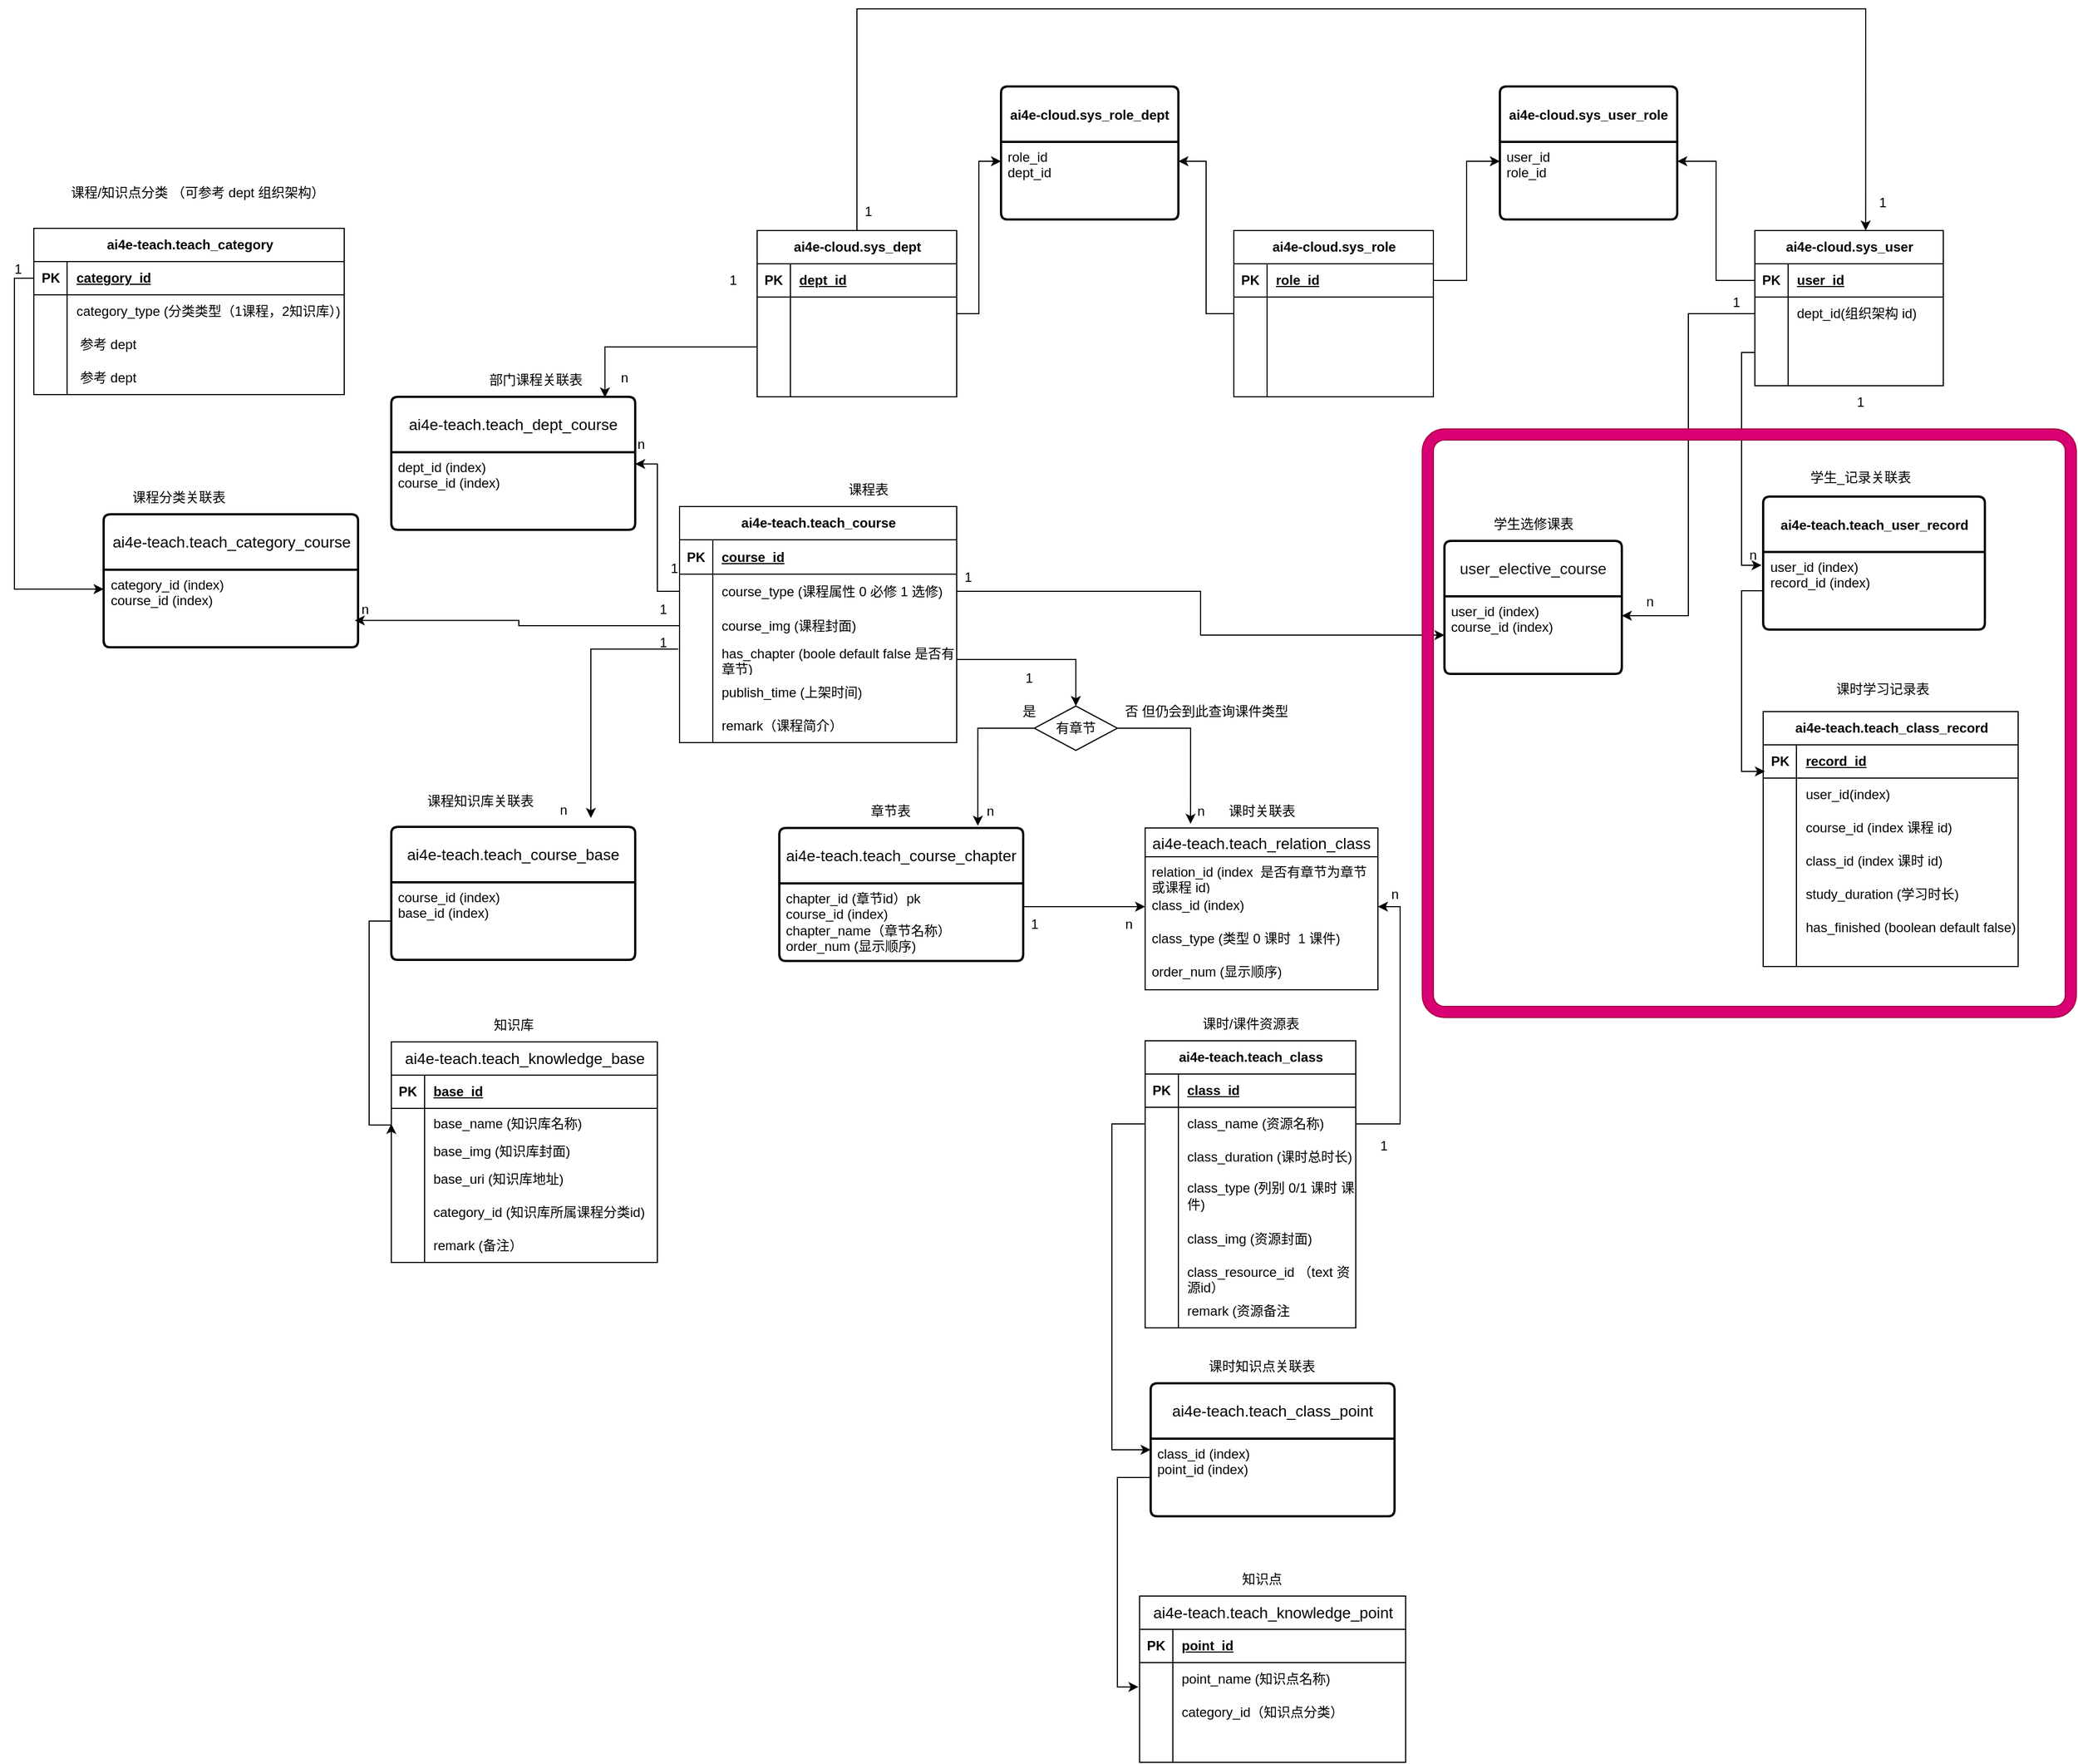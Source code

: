 <mxfile version="26.2.14">
  <diagram name="第 1 页" id="E9s9U80uj7BWXSwZvEit">
    <mxGraphModel dx="3070" dy="2003" grid="1" gridSize="10" guides="1" tooltips="1" connect="1" arrows="1" fold="1" page="1" pageScale="1" pageWidth="827" pageHeight="1169" math="0" shadow="0">
      <root>
        <mxCell id="0" />
        <mxCell id="1" parent="0" />
        <mxCell id="cFgEKD1DK_SgbeGdlPHG-8" value="ai4e-cloud.sys_user" style="shape=table;startSize=30;container=1;collapsible=1;childLayout=tableLayout;fixedRows=1;rowLines=0;fontStyle=1;align=center;resizeLast=1;html=1;" parent="1" vertex="1">
          <mxGeometry x="110" y="70" width="170" height="140" as="geometry" />
        </mxCell>
        <mxCell id="cFgEKD1DK_SgbeGdlPHG-9" value="" style="shape=tableRow;horizontal=0;startSize=0;swimlaneHead=0;swimlaneBody=0;fillColor=none;collapsible=0;dropTarget=0;points=[[0,0.5],[1,0.5]];portConstraint=eastwest;top=0;left=0;right=0;bottom=1;" parent="cFgEKD1DK_SgbeGdlPHG-8" vertex="1">
          <mxGeometry y="30" width="170" height="30" as="geometry" />
        </mxCell>
        <mxCell id="cFgEKD1DK_SgbeGdlPHG-10" value="PK" style="shape=partialRectangle;connectable=0;fillColor=none;top=0;left=0;bottom=0;right=0;fontStyle=1;overflow=hidden;whiteSpace=wrap;html=1;" parent="cFgEKD1DK_SgbeGdlPHG-9" vertex="1">
          <mxGeometry width="30" height="30" as="geometry">
            <mxRectangle width="30" height="30" as="alternateBounds" />
          </mxGeometry>
        </mxCell>
        <mxCell id="cFgEKD1DK_SgbeGdlPHG-11" value="user_id" style="shape=partialRectangle;connectable=0;fillColor=none;top=0;left=0;bottom=0;right=0;align=left;spacingLeft=6;fontStyle=5;overflow=hidden;whiteSpace=wrap;html=1;" parent="cFgEKD1DK_SgbeGdlPHG-9" vertex="1">
          <mxGeometry x="30" width="140" height="30" as="geometry">
            <mxRectangle width="140" height="30" as="alternateBounds" />
          </mxGeometry>
        </mxCell>
        <mxCell id="cFgEKD1DK_SgbeGdlPHG-12" value="" style="shape=tableRow;horizontal=0;startSize=0;swimlaneHead=0;swimlaneBody=0;fillColor=none;collapsible=0;dropTarget=0;points=[[0,0.5],[1,0.5]];portConstraint=eastwest;top=0;left=0;right=0;bottom=0;" parent="cFgEKD1DK_SgbeGdlPHG-8" vertex="1">
          <mxGeometry y="60" width="170" height="30" as="geometry" />
        </mxCell>
        <mxCell id="cFgEKD1DK_SgbeGdlPHG-13" value="" style="shape=partialRectangle;connectable=0;fillColor=none;top=0;left=0;bottom=0;right=0;editable=1;overflow=hidden;whiteSpace=wrap;html=1;" parent="cFgEKD1DK_SgbeGdlPHG-12" vertex="1">
          <mxGeometry width="30" height="30" as="geometry">
            <mxRectangle width="30" height="30" as="alternateBounds" />
          </mxGeometry>
        </mxCell>
        <mxCell id="cFgEKD1DK_SgbeGdlPHG-14" value="dept_id(组织架构 id)" style="shape=partialRectangle;connectable=0;fillColor=none;top=0;left=0;bottom=0;right=0;align=left;spacingLeft=6;overflow=hidden;whiteSpace=wrap;html=1;" parent="cFgEKD1DK_SgbeGdlPHG-12" vertex="1">
          <mxGeometry x="30" width="140" height="30" as="geometry">
            <mxRectangle width="140" height="30" as="alternateBounds" />
          </mxGeometry>
        </mxCell>
        <mxCell id="cFgEKD1DK_SgbeGdlPHG-15" value="" style="shape=tableRow;horizontal=0;startSize=0;swimlaneHead=0;swimlaneBody=0;fillColor=none;collapsible=0;dropTarget=0;points=[[0,0.5],[1,0.5]];portConstraint=eastwest;top=0;left=0;right=0;bottom=0;" parent="cFgEKD1DK_SgbeGdlPHG-8" vertex="1">
          <mxGeometry y="90" width="170" height="30" as="geometry" />
        </mxCell>
        <mxCell id="cFgEKD1DK_SgbeGdlPHG-16" value="" style="shape=partialRectangle;connectable=0;fillColor=none;top=0;left=0;bottom=0;right=0;editable=1;overflow=hidden;whiteSpace=wrap;html=1;" parent="cFgEKD1DK_SgbeGdlPHG-15" vertex="1">
          <mxGeometry width="30" height="30" as="geometry">
            <mxRectangle width="30" height="30" as="alternateBounds" />
          </mxGeometry>
        </mxCell>
        <mxCell id="cFgEKD1DK_SgbeGdlPHG-17" value="" style="shape=partialRectangle;connectable=0;fillColor=none;top=0;left=0;bottom=0;right=0;align=left;spacingLeft=6;overflow=hidden;whiteSpace=wrap;html=1;" parent="cFgEKD1DK_SgbeGdlPHG-15" vertex="1">
          <mxGeometry x="30" width="140" height="30" as="geometry">
            <mxRectangle width="140" height="30" as="alternateBounds" />
          </mxGeometry>
        </mxCell>
        <mxCell id="cFgEKD1DK_SgbeGdlPHG-18" value="" style="shape=tableRow;horizontal=0;startSize=0;swimlaneHead=0;swimlaneBody=0;fillColor=none;collapsible=0;dropTarget=0;points=[[0,0.5],[1,0.5]];portConstraint=eastwest;top=0;left=0;right=0;bottom=0;" parent="cFgEKD1DK_SgbeGdlPHG-8" vertex="1">
          <mxGeometry y="120" width="170" height="20" as="geometry" />
        </mxCell>
        <mxCell id="cFgEKD1DK_SgbeGdlPHG-19" value="" style="shape=partialRectangle;connectable=0;fillColor=none;top=0;left=0;bottom=0;right=0;editable=1;overflow=hidden;whiteSpace=wrap;html=1;" parent="cFgEKD1DK_SgbeGdlPHG-18" vertex="1">
          <mxGeometry width="30" height="20" as="geometry">
            <mxRectangle width="30" height="20" as="alternateBounds" />
          </mxGeometry>
        </mxCell>
        <mxCell id="cFgEKD1DK_SgbeGdlPHG-20" value="" style="shape=partialRectangle;connectable=0;fillColor=none;top=0;left=0;bottom=0;right=0;align=left;spacingLeft=6;overflow=hidden;whiteSpace=wrap;html=1;" parent="cFgEKD1DK_SgbeGdlPHG-18" vertex="1">
          <mxGeometry x="30" width="140" height="20" as="geometry">
            <mxRectangle width="140" height="20" as="alternateBounds" />
          </mxGeometry>
        </mxCell>
        <mxCell id="cFgEKD1DK_SgbeGdlPHG-81" style="edgeStyle=orthogonalEdgeStyle;rounded=0;orthogonalLoop=1;jettySize=auto;html=1;entryX=1;entryY=0.25;entryDx=0;entryDy=0;" parent="1" source="cFgEKD1DK_SgbeGdlPHG-34" target="cFgEKD1DK_SgbeGdlPHG-79" edge="1">
          <mxGeometry relative="1" as="geometry" />
        </mxCell>
        <mxCell id="cFgEKD1DK_SgbeGdlPHG-34" value="ai4e-cloud.sys_role" style="shape=table;startSize=30;container=1;collapsible=1;childLayout=tableLayout;fixedRows=1;rowLines=0;fontStyle=1;align=center;resizeLast=1;html=1;" parent="1" vertex="1">
          <mxGeometry x="-360" y="70" width="180" height="150" as="geometry" />
        </mxCell>
        <mxCell id="cFgEKD1DK_SgbeGdlPHG-35" value="" style="shape=tableRow;horizontal=0;startSize=0;swimlaneHead=0;swimlaneBody=0;fillColor=none;collapsible=0;dropTarget=0;points=[[0,0.5],[1,0.5]];portConstraint=eastwest;top=0;left=0;right=0;bottom=1;" parent="cFgEKD1DK_SgbeGdlPHG-34" vertex="1">
          <mxGeometry y="30" width="180" height="30" as="geometry" />
        </mxCell>
        <mxCell id="cFgEKD1DK_SgbeGdlPHG-36" value="PK" style="shape=partialRectangle;connectable=0;fillColor=none;top=0;left=0;bottom=0;right=0;fontStyle=1;overflow=hidden;whiteSpace=wrap;html=1;" parent="cFgEKD1DK_SgbeGdlPHG-35" vertex="1">
          <mxGeometry width="30" height="30" as="geometry">
            <mxRectangle width="30" height="30" as="alternateBounds" />
          </mxGeometry>
        </mxCell>
        <mxCell id="cFgEKD1DK_SgbeGdlPHG-37" value="role_id" style="shape=partialRectangle;connectable=0;fillColor=none;top=0;left=0;bottom=0;right=0;align=left;spacingLeft=6;fontStyle=5;overflow=hidden;whiteSpace=wrap;html=1;" parent="cFgEKD1DK_SgbeGdlPHG-35" vertex="1">
          <mxGeometry x="30" width="150" height="30" as="geometry">
            <mxRectangle width="150" height="30" as="alternateBounds" />
          </mxGeometry>
        </mxCell>
        <mxCell id="cFgEKD1DK_SgbeGdlPHG-38" value="" style="shape=tableRow;horizontal=0;startSize=0;swimlaneHead=0;swimlaneBody=0;fillColor=none;collapsible=0;dropTarget=0;points=[[0,0.5],[1,0.5]];portConstraint=eastwest;top=0;left=0;right=0;bottom=0;" parent="cFgEKD1DK_SgbeGdlPHG-34" vertex="1">
          <mxGeometry y="60" width="180" height="30" as="geometry" />
        </mxCell>
        <mxCell id="cFgEKD1DK_SgbeGdlPHG-39" value="" style="shape=partialRectangle;connectable=0;fillColor=none;top=0;left=0;bottom=0;right=0;editable=1;overflow=hidden;whiteSpace=wrap;html=1;" parent="cFgEKD1DK_SgbeGdlPHG-38" vertex="1">
          <mxGeometry width="30" height="30" as="geometry">
            <mxRectangle width="30" height="30" as="alternateBounds" />
          </mxGeometry>
        </mxCell>
        <mxCell id="cFgEKD1DK_SgbeGdlPHG-40" value="" style="shape=partialRectangle;connectable=0;fillColor=none;top=0;left=0;bottom=0;right=0;align=left;spacingLeft=6;overflow=hidden;whiteSpace=wrap;html=1;" parent="cFgEKD1DK_SgbeGdlPHG-38" vertex="1">
          <mxGeometry x="30" width="150" height="30" as="geometry">
            <mxRectangle width="150" height="30" as="alternateBounds" />
          </mxGeometry>
        </mxCell>
        <mxCell id="cFgEKD1DK_SgbeGdlPHG-41" value="" style="shape=tableRow;horizontal=0;startSize=0;swimlaneHead=0;swimlaneBody=0;fillColor=none;collapsible=0;dropTarget=0;points=[[0,0.5],[1,0.5]];portConstraint=eastwest;top=0;left=0;right=0;bottom=0;" parent="cFgEKD1DK_SgbeGdlPHG-34" vertex="1">
          <mxGeometry y="90" width="180" height="30" as="geometry" />
        </mxCell>
        <mxCell id="cFgEKD1DK_SgbeGdlPHG-42" value="" style="shape=partialRectangle;connectable=0;fillColor=none;top=0;left=0;bottom=0;right=0;editable=1;overflow=hidden;whiteSpace=wrap;html=1;" parent="cFgEKD1DK_SgbeGdlPHG-41" vertex="1">
          <mxGeometry width="30" height="30" as="geometry">
            <mxRectangle width="30" height="30" as="alternateBounds" />
          </mxGeometry>
        </mxCell>
        <mxCell id="cFgEKD1DK_SgbeGdlPHG-43" value="" style="shape=partialRectangle;connectable=0;fillColor=none;top=0;left=0;bottom=0;right=0;align=left;spacingLeft=6;overflow=hidden;whiteSpace=wrap;html=1;" parent="cFgEKD1DK_SgbeGdlPHG-41" vertex="1">
          <mxGeometry x="30" width="150" height="30" as="geometry">
            <mxRectangle width="150" height="30" as="alternateBounds" />
          </mxGeometry>
        </mxCell>
        <mxCell id="cFgEKD1DK_SgbeGdlPHG-44" value="" style="shape=tableRow;horizontal=0;startSize=0;swimlaneHead=0;swimlaneBody=0;fillColor=none;collapsible=0;dropTarget=0;points=[[0,0.5],[1,0.5]];portConstraint=eastwest;top=0;left=0;right=0;bottom=0;" parent="cFgEKD1DK_SgbeGdlPHG-34" vertex="1">
          <mxGeometry y="120" width="180" height="30" as="geometry" />
        </mxCell>
        <mxCell id="cFgEKD1DK_SgbeGdlPHG-45" value="" style="shape=partialRectangle;connectable=0;fillColor=none;top=0;left=0;bottom=0;right=0;editable=1;overflow=hidden;whiteSpace=wrap;html=1;" parent="cFgEKD1DK_SgbeGdlPHG-44" vertex="1">
          <mxGeometry width="30" height="30" as="geometry">
            <mxRectangle width="30" height="30" as="alternateBounds" />
          </mxGeometry>
        </mxCell>
        <mxCell id="cFgEKD1DK_SgbeGdlPHG-46" value="" style="shape=partialRectangle;connectable=0;fillColor=none;top=0;left=0;bottom=0;right=0;align=left;spacingLeft=6;overflow=hidden;whiteSpace=wrap;html=1;" parent="cFgEKD1DK_SgbeGdlPHG-44" vertex="1">
          <mxGeometry x="30" width="150" height="30" as="geometry">
            <mxRectangle width="150" height="30" as="alternateBounds" />
          </mxGeometry>
        </mxCell>
        <mxCell id="cFgEKD1DK_SgbeGdlPHG-47" value="&lt;span style=&quot;font-size: 12px; font-weight: 700; text-wrap-mode: nowrap;&quot;&gt;ai4e-cloud.sys_user_role&lt;/span&gt;" style="swimlane;childLayout=stackLayout;horizontal=1;startSize=50;horizontalStack=0;rounded=1;fontSize=14;fontStyle=0;strokeWidth=2;resizeParent=0;resizeLast=1;shadow=0;dashed=0;align=center;arcSize=4;whiteSpace=wrap;html=1;" parent="1" vertex="1">
          <mxGeometry x="-120" y="-60" width="160" height="120" as="geometry" />
        </mxCell>
        <mxCell id="cFgEKD1DK_SgbeGdlPHG-48" value="user_id&lt;div&gt;role_id&lt;/div&gt;" style="align=left;strokeColor=none;fillColor=none;spacingLeft=4;spacingRight=4;fontSize=12;verticalAlign=top;resizable=0;rotatable=0;part=1;html=1;whiteSpace=wrap;" parent="cFgEKD1DK_SgbeGdlPHG-47" vertex="1">
          <mxGeometry y="50" width="160" height="70" as="geometry" />
        </mxCell>
        <mxCell id="cFgEKD1DK_SgbeGdlPHG-49" style="edgeStyle=orthogonalEdgeStyle;rounded=0;orthogonalLoop=1;jettySize=auto;html=1;entryX=1;entryY=0.25;entryDx=0;entryDy=0;" parent="1" source="cFgEKD1DK_SgbeGdlPHG-9" target="cFgEKD1DK_SgbeGdlPHG-48" edge="1">
          <mxGeometry relative="1" as="geometry" />
        </mxCell>
        <mxCell id="cFgEKD1DK_SgbeGdlPHG-51" style="edgeStyle=orthogonalEdgeStyle;rounded=0;orthogonalLoop=1;jettySize=auto;html=1;entryX=0;entryY=0.25;entryDx=0;entryDy=0;" parent="1" source="cFgEKD1DK_SgbeGdlPHG-35" target="cFgEKD1DK_SgbeGdlPHG-48" edge="1">
          <mxGeometry relative="1" as="geometry" />
        </mxCell>
        <mxCell id="cFgEKD1DK_SgbeGdlPHG-80" style="edgeStyle=orthogonalEdgeStyle;rounded=0;orthogonalLoop=1;jettySize=auto;html=1;entryX=0;entryY=0.25;entryDx=0;entryDy=0;" parent="1" source="cFgEKD1DK_SgbeGdlPHG-65" target="cFgEKD1DK_SgbeGdlPHG-79" edge="1">
          <mxGeometry relative="1" as="geometry" />
        </mxCell>
        <mxCell id="cFgEKD1DK_SgbeGdlPHG-65" value="ai4e-cloud.sys_dept" style="shape=table;startSize=30;container=1;collapsible=1;childLayout=tableLayout;fixedRows=1;rowLines=0;fontStyle=1;align=center;resizeLast=1;html=1;" parent="1" vertex="1">
          <mxGeometry x="-790" y="70" width="180" height="150" as="geometry" />
        </mxCell>
        <mxCell id="cFgEKD1DK_SgbeGdlPHG-66" value="" style="shape=tableRow;horizontal=0;startSize=0;swimlaneHead=0;swimlaneBody=0;fillColor=none;collapsible=0;dropTarget=0;points=[[0,0.5],[1,0.5]];portConstraint=eastwest;top=0;left=0;right=0;bottom=1;" parent="cFgEKD1DK_SgbeGdlPHG-65" vertex="1">
          <mxGeometry y="30" width="180" height="30" as="geometry" />
        </mxCell>
        <mxCell id="cFgEKD1DK_SgbeGdlPHG-67" value="PK" style="shape=partialRectangle;connectable=0;fillColor=none;top=0;left=0;bottom=0;right=0;fontStyle=1;overflow=hidden;whiteSpace=wrap;html=1;" parent="cFgEKD1DK_SgbeGdlPHG-66" vertex="1">
          <mxGeometry width="30" height="30" as="geometry">
            <mxRectangle width="30" height="30" as="alternateBounds" />
          </mxGeometry>
        </mxCell>
        <mxCell id="cFgEKD1DK_SgbeGdlPHG-68" value="dept_id" style="shape=partialRectangle;connectable=0;fillColor=none;top=0;left=0;bottom=0;right=0;align=left;spacingLeft=6;fontStyle=5;overflow=hidden;whiteSpace=wrap;html=1;" parent="cFgEKD1DK_SgbeGdlPHG-66" vertex="1">
          <mxGeometry x="30" width="150" height="30" as="geometry">
            <mxRectangle width="150" height="30" as="alternateBounds" />
          </mxGeometry>
        </mxCell>
        <mxCell id="cFgEKD1DK_SgbeGdlPHG-69" value="" style="shape=tableRow;horizontal=0;startSize=0;swimlaneHead=0;swimlaneBody=0;fillColor=none;collapsible=0;dropTarget=0;points=[[0,0.5],[1,0.5]];portConstraint=eastwest;top=0;left=0;right=0;bottom=0;" parent="cFgEKD1DK_SgbeGdlPHG-65" vertex="1">
          <mxGeometry y="60" width="180" height="30" as="geometry" />
        </mxCell>
        <mxCell id="cFgEKD1DK_SgbeGdlPHG-70" value="" style="shape=partialRectangle;connectable=0;fillColor=none;top=0;left=0;bottom=0;right=0;editable=1;overflow=hidden;whiteSpace=wrap;html=1;" parent="cFgEKD1DK_SgbeGdlPHG-69" vertex="1">
          <mxGeometry width="30" height="30" as="geometry">
            <mxRectangle width="30" height="30" as="alternateBounds" />
          </mxGeometry>
        </mxCell>
        <mxCell id="cFgEKD1DK_SgbeGdlPHG-71" value="" style="shape=partialRectangle;connectable=0;fillColor=none;top=0;left=0;bottom=0;right=0;align=left;spacingLeft=6;overflow=hidden;whiteSpace=wrap;html=1;" parent="cFgEKD1DK_SgbeGdlPHG-69" vertex="1">
          <mxGeometry x="30" width="150" height="30" as="geometry">
            <mxRectangle width="150" height="30" as="alternateBounds" />
          </mxGeometry>
        </mxCell>
        <mxCell id="cFgEKD1DK_SgbeGdlPHG-72" value="" style="shape=tableRow;horizontal=0;startSize=0;swimlaneHead=0;swimlaneBody=0;fillColor=none;collapsible=0;dropTarget=0;points=[[0,0.5],[1,0.5]];portConstraint=eastwest;top=0;left=0;right=0;bottom=0;" parent="cFgEKD1DK_SgbeGdlPHG-65" vertex="1">
          <mxGeometry y="90" width="180" height="30" as="geometry" />
        </mxCell>
        <mxCell id="cFgEKD1DK_SgbeGdlPHG-73" value="" style="shape=partialRectangle;connectable=0;fillColor=none;top=0;left=0;bottom=0;right=0;editable=1;overflow=hidden;whiteSpace=wrap;html=1;" parent="cFgEKD1DK_SgbeGdlPHG-72" vertex="1">
          <mxGeometry width="30" height="30" as="geometry">
            <mxRectangle width="30" height="30" as="alternateBounds" />
          </mxGeometry>
        </mxCell>
        <mxCell id="cFgEKD1DK_SgbeGdlPHG-74" value="" style="shape=partialRectangle;connectable=0;fillColor=none;top=0;left=0;bottom=0;right=0;align=left;spacingLeft=6;overflow=hidden;whiteSpace=wrap;html=1;" parent="cFgEKD1DK_SgbeGdlPHG-72" vertex="1">
          <mxGeometry x="30" width="150" height="30" as="geometry">
            <mxRectangle width="150" height="30" as="alternateBounds" />
          </mxGeometry>
        </mxCell>
        <mxCell id="cFgEKD1DK_SgbeGdlPHG-75" value="" style="shape=tableRow;horizontal=0;startSize=0;swimlaneHead=0;swimlaneBody=0;fillColor=none;collapsible=0;dropTarget=0;points=[[0,0.5],[1,0.5]];portConstraint=eastwest;top=0;left=0;right=0;bottom=0;" parent="cFgEKD1DK_SgbeGdlPHG-65" vertex="1">
          <mxGeometry y="120" width="180" height="30" as="geometry" />
        </mxCell>
        <mxCell id="cFgEKD1DK_SgbeGdlPHG-76" value="" style="shape=partialRectangle;connectable=0;fillColor=none;top=0;left=0;bottom=0;right=0;editable=1;overflow=hidden;whiteSpace=wrap;html=1;" parent="cFgEKD1DK_SgbeGdlPHG-75" vertex="1">
          <mxGeometry width="30" height="30" as="geometry">
            <mxRectangle width="30" height="30" as="alternateBounds" />
          </mxGeometry>
        </mxCell>
        <mxCell id="cFgEKD1DK_SgbeGdlPHG-77" value="" style="shape=partialRectangle;connectable=0;fillColor=none;top=0;left=0;bottom=0;right=0;align=left;spacingLeft=6;overflow=hidden;whiteSpace=wrap;html=1;" parent="cFgEKD1DK_SgbeGdlPHG-75" vertex="1">
          <mxGeometry x="30" width="150" height="30" as="geometry">
            <mxRectangle width="150" height="30" as="alternateBounds" />
          </mxGeometry>
        </mxCell>
        <mxCell id="cFgEKD1DK_SgbeGdlPHG-78" value="&lt;span style=&quot;font-size: 12px; font-weight: 700; text-wrap-mode: nowrap;&quot;&gt;ai4e-cloud.sys_role_dept&lt;/span&gt;" style="swimlane;childLayout=stackLayout;horizontal=1;startSize=50;horizontalStack=0;rounded=1;fontSize=14;fontStyle=0;strokeWidth=2;resizeParent=0;resizeLast=1;shadow=0;dashed=0;align=center;arcSize=4;whiteSpace=wrap;html=1;" parent="1" vertex="1">
          <mxGeometry x="-570" y="-60" width="160" height="120" as="geometry" />
        </mxCell>
        <mxCell id="cFgEKD1DK_SgbeGdlPHG-79" value="&lt;span style=&quot;background-color: transparent; color: light-dark(rgb(0, 0, 0), rgb(255, 255, 255));&quot;&gt;role_id&lt;/span&gt;&lt;div&gt;&lt;span style=&quot;background-color: transparent; color: light-dark(rgb(0, 0, 0), rgb(255, 255, 255));&quot;&gt;dept_id&lt;/span&gt;&lt;/div&gt;" style="align=left;strokeColor=none;fillColor=none;spacingLeft=4;spacingRight=4;fontSize=12;verticalAlign=top;resizable=0;rotatable=0;part=1;html=1;whiteSpace=wrap;" parent="cFgEKD1DK_SgbeGdlPHG-78" vertex="1">
          <mxGeometry y="50" width="160" height="70" as="geometry" />
        </mxCell>
        <mxCell id="cFgEKD1DK_SgbeGdlPHG-82" value="ai4e-teach.teach_class_record" style="shape=table;startSize=30;container=1;collapsible=1;childLayout=tableLayout;fixedRows=1;rowLines=0;fontStyle=1;align=center;resizeLast=1;html=1;" parent="1" vertex="1">
          <mxGeometry x="117.5" y="504" width="230" height="230" as="geometry" />
        </mxCell>
        <mxCell id="cFgEKD1DK_SgbeGdlPHG-83" value="" style="shape=tableRow;horizontal=0;startSize=0;swimlaneHead=0;swimlaneBody=0;fillColor=none;collapsible=0;dropTarget=0;points=[[0,0.5],[1,0.5]];portConstraint=eastwest;top=0;left=0;right=0;bottom=1;" parent="cFgEKD1DK_SgbeGdlPHG-82" vertex="1">
          <mxGeometry y="30" width="230" height="30" as="geometry" />
        </mxCell>
        <mxCell id="cFgEKD1DK_SgbeGdlPHG-84" value="PK" style="shape=partialRectangle;connectable=0;fillColor=none;top=0;left=0;bottom=0;right=0;fontStyle=1;overflow=hidden;whiteSpace=wrap;html=1;" parent="cFgEKD1DK_SgbeGdlPHG-83" vertex="1">
          <mxGeometry width="30" height="30" as="geometry">
            <mxRectangle width="30" height="30" as="alternateBounds" />
          </mxGeometry>
        </mxCell>
        <mxCell id="cFgEKD1DK_SgbeGdlPHG-85" value="record_id" style="shape=partialRectangle;connectable=0;fillColor=none;top=0;left=0;bottom=0;right=0;align=left;spacingLeft=6;fontStyle=5;overflow=hidden;whiteSpace=wrap;html=1;" parent="cFgEKD1DK_SgbeGdlPHG-83" vertex="1">
          <mxGeometry x="30" width="200" height="30" as="geometry">
            <mxRectangle width="200" height="30" as="alternateBounds" />
          </mxGeometry>
        </mxCell>
        <mxCell id="sTffUBkEX8ErI8U--OGq-1" style="shape=tableRow;horizontal=0;startSize=0;swimlaneHead=0;swimlaneBody=0;fillColor=none;collapsible=0;dropTarget=0;points=[[0,0.5],[1,0.5]];portConstraint=eastwest;top=0;left=0;right=0;bottom=0;" parent="cFgEKD1DK_SgbeGdlPHG-82" vertex="1">
          <mxGeometry y="60" width="230" height="30" as="geometry" />
        </mxCell>
        <mxCell id="sTffUBkEX8ErI8U--OGq-2" style="shape=partialRectangle;connectable=0;fillColor=none;top=0;left=0;bottom=0;right=0;editable=1;overflow=hidden;whiteSpace=wrap;html=1;" parent="sTffUBkEX8ErI8U--OGq-1" vertex="1">
          <mxGeometry width="30" height="30" as="geometry">
            <mxRectangle width="30" height="30" as="alternateBounds" />
          </mxGeometry>
        </mxCell>
        <mxCell id="sTffUBkEX8ErI8U--OGq-3" value="user_id(index)" style="shape=partialRectangle;connectable=0;fillColor=none;top=0;left=0;bottom=0;right=0;align=left;spacingLeft=6;overflow=hidden;whiteSpace=wrap;html=1;" parent="sTffUBkEX8ErI8U--OGq-1" vertex="1">
          <mxGeometry x="30" width="200" height="30" as="geometry">
            <mxRectangle width="200" height="30" as="alternateBounds" />
          </mxGeometry>
        </mxCell>
        <mxCell id="cFgEKD1DK_SgbeGdlPHG-86" value="" style="shape=tableRow;horizontal=0;startSize=0;swimlaneHead=0;swimlaneBody=0;fillColor=none;collapsible=0;dropTarget=0;points=[[0,0.5],[1,0.5]];portConstraint=eastwest;top=0;left=0;right=0;bottom=0;" parent="cFgEKD1DK_SgbeGdlPHG-82" vertex="1">
          <mxGeometry y="90" width="230" height="30" as="geometry" />
        </mxCell>
        <mxCell id="cFgEKD1DK_SgbeGdlPHG-87" value="" style="shape=partialRectangle;connectable=0;fillColor=none;top=0;left=0;bottom=0;right=0;editable=1;overflow=hidden;whiteSpace=wrap;html=1;" parent="cFgEKD1DK_SgbeGdlPHG-86" vertex="1">
          <mxGeometry width="30" height="30" as="geometry">
            <mxRectangle width="30" height="30" as="alternateBounds" />
          </mxGeometry>
        </mxCell>
        <mxCell id="cFgEKD1DK_SgbeGdlPHG-88" value="course_id (index 课程 id)" style="shape=partialRectangle;connectable=0;fillColor=none;top=0;left=0;bottom=0;right=0;align=left;spacingLeft=6;overflow=hidden;whiteSpace=wrap;html=1;" parent="cFgEKD1DK_SgbeGdlPHG-86" vertex="1">
          <mxGeometry x="30" width="200" height="30" as="geometry">
            <mxRectangle width="200" height="30" as="alternateBounds" />
          </mxGeometry>
        </mxCell>
        <mxCell id="cFgEKD1DK_SgbeGdlPHG-89" value="" style="shape=tableRow;horizontal=0;startSize=0;swimlaneHead=0;swimlaneBody=0;fillColor=none;collapsible=0;dropTarget=0;points=[[0,0.5],[1,0.5]];portConstraint=eastwest;top=0;left=0;right=0;bottom=0;" parent="cFgEKD1DK_SgbeGdlPHG-82" vertex="1">
          <mxGeometry y="120" width="230" height="30" as="geometry" />
        </mxCell>
        <mxCell id="cFgEKD1DK_SgbeGdlPHG-90" value="" style="shape=partialRectangle;connectable=0;fillColor=none;top=0;left=0;bottom=0;right=0;editable=1;overflow=hidden;whiteSpace=wrap;html=1;" parent="cFgEKD1DK_SgbeGdlPHG-89" vertex="1">
          <mxGeometry width="30" height="30" as="geometry">
            <mxRectangle width="30" height="30" as="alternateBounds" />
          </mxGeometry>
        </mxCell>
        <mxCell id="cFgEKD1DK_SgbeGdlPHG-91" value="class_id (index 课时 id&lt;span style=&quot;background-color: transparent; color: light-dark(rgb(0, 0, 0), rgb(255, 255, 255));&quot;&gt;)&lt;/span&gt;" style="shape=partialRectangle;connectable=0;fillColor=none;top=0;left=0;bottom=0;right=0;align=left;spacingLeft=6;overflow=hidden;whiteSpace=wrap;html=1;" parent="cFgEKD1DK_SgbeGdlPHG-89" vertex="1">
          <mxGeometry x="30" width="200" height="30" as="geometry">
            <mxRectangle width="200" height="30" as="alternateBounds" />
          </mxGeometry>
        </mxCell>
        <mxCell id="cFgEKD1DK_SgbeGdlPHG-92" value="" style="shape=tableRow;horizontal=0;startSize=0;swimlaneHead=0;swimlaneBody=0;fillColor=none;collapsible=0;dropTarget=0;points=[[0,0.5],[1,0.5]];portConstraint=eastwest;top=0;left=0;right=0;bottom=0;" parent="cFgEKD1DK_SgbeGdlPHG-82" vertex="1">
          <mxGeometry y="150" width="230" height="30" as="geometry" />
        </mxCell>
        <mxCell id="cFgEKD1DK_SgbeGdlPHG-93" value="" style="shape=partialRectangle;connectable=0;fillColor=none;top=0;left=0;bottom=0;right=0;editable=1;overflow=hidden;whiteSpace=wrap;html=1;" parent="cFgEKD1DK_SgbeGdlPHG-92" vertex="1">
          <mxGeometry width="30" height="30" as="geometry">
            <mxRectangle width="30" height="30" as="alternateBounds" />
          </mxGeometry>
        </mxCell>
        <mxCell id="cFgEKD1DK_SgbeGdlPHG-94" value="study_duration (学习时长)" style="shape=partialRectangle;connectable=0;fillColor=none;top=0;left=0;bottom=0;right=0;align=left;spacingLeft=6;overflow=hidden;whiteSpace=wrap;html=1;" parent="cFgEKD1DK_SgbeGdlPHG-92" vertex="1">
          <mxGeometry x="30" width="200" height="30" as="geometry">
            <mxRectangle width="200" height="30" as="alternateBounds" />
          </mxGeometry>
        </mxCell>
        <mxCell id="cFgEKD1DK_SgbeGdlPHG-229" style="shape=tableRow;horizontal=0;startSize=0;swimlaneHead=0;swimlaneBody=0;fillColor=none;collapsible=0;dropTarget=0;points=[[0,0.5],[1,0.5]];portConstraint=eastwest;top=0;left=0;right=0;bottom=0;" parent="cFgEKD1DK_SgbeGdlPHG-82" vertex="1">
          <mxGeometry y="180" width="230" height="30" as="geometry" />
        </mxCell>
        <mxCell id="cFgEKD1DK_SgbeGdlPHG-230" style="shape=partialRectangle;connectable=0;fillColor=none;top=0;left=0;bottom=0;right=0;editable=1;overflow=hidden;whiteSpace=wrap;html=1;" parent="cFgEKD1DK_SgbeGdlPHG-229" vertex="1">
          <mxGeometry width="30" height="30" as="geometry">
            <mxRectangle width="30" height="30" as="alternateBounds" />
          </mxGeometry>
        </mxCell>
        <mxCell id="cFgEKD1DK_SgbeGdlPHG-231" value="has_finished (boolean default false)" style="shape=partialRectangle;connectable=0;fillColor=none;top=0;left=0;bottom=0;right=0;align=left;spacingLeft=6;overflow=hidden;whiteSpace=wrap;html=1;" parent="cFgEKD1DK_SgbeGdlPHG-229" vertex="1">
          <mxGeometry x="30" width="200" height="30" as="geometry">
            <mxRectangle width="200" height="30" as="alternateBounds" />
          </mxGeometry>
        </mxCell>
        <mxCell id="cFgEKD1DK_SgbeGdlPHG-226" style="shape=tableRow;horizontal=0;startSize=0;swimlaneHead=0;swimlaneBody=0;fillColor=none;collapsible=0;dropTarget=0;points=[[0,0.5],[1,0.5]];portConstraint=eastwest;top=0;left=0;right=0;bottom=0;" parent="cFgEKD1DK_SgbeGdlPHG-82" vertex="1">
          <mxGeometry y="210" width="230" height="20" as="geometry" />
        </mxCell>
        <mxCell id="cFgEKD1DK_SgbeGdlPHG-227" style="shape=partialRectangle;connectable=0;fillColor=none;top=0;left=0;bottom=0;right=0;editable=1;overflow=hidden;whiteSpace=wrap;html=1;" parent="cFgEKD1DK_SgbeGdlPHG-226" vertex="1">
          <mxGeometry width="30" height="20" as="geometry">
            <mxRectangle width="30" height="20" as="alternateBounds" />
          </mxGeometry>
        </mxCell>
        <mxCell id="cFgEKD1DK_SgbeGdlPHG-228" style="shape=partialRectangle;connectable=0;fillColor=none;top=0;left=0;bottom=0;right=0;align=left;spacingLeft=6;overflow=hidden;whiteSpace=wrap;html=1;" parent="cFgEKD1DK_SgbeGdlPHG-226" vertex="1">
          <mxGeometry x="30" width="200" height="20" as="geometry">
            <mxRectangle width="200" height="20" as="alternateBounds" />
          </mxGeometry>
        </mxCell>
        <mxCell id="cFgEKD1DK_SgbeGdlPHG-95" value="&lt;span style=&quot;font-size: 12px; font-weight: 700; text-wrap-mode: nowrap;&quot;&gt;ai4e-teach.teach_user_record&lt;/span&gt;" style="swimlane;childLayout=stackLayout;horizontal=1;startSize=50;horizontalStack=0;rounded=1;fontSize=14;fontStyle=0;strokeWidth=2;resizeParent=0;resizeLast=1;shadow=0;dashed=0;align=center;arcSize=4;whiteSpace=wrap;html=1;" parent="1" vertex="1">
          <mxGeometry x="117.5" y="310" width="200" height="120" as="geometry" />
        </mxCell>
        <mxCell id="cFgEKD1DK_SgbeGdlPHG-96" value="user_id (index)&lt;div&gt;record_id (index)&lt;/div&gt;" style="align=left;strokeColor=none;fillColor=none;spacingLeft=4;spacingRight=4;fontSize=12;verticalAlign=top;resizable=0;rotatable=0;part=1;html=1;whiteSpace=wrap;" parent="cFgEKD1DK_SgbeGdlPHG-95" vertex="1">
          <mxGeometry y="50" width="200" height="70" as="geometry" />
        </mxCell>
        <mxCell id="cFgEKD1DK_SgbeGdlPHG-101" value="1" style="text;html=1;align=center;verticalAlign=middle;resizable=0;points=[];autosize=1;strokeColor=none;fillColor=none;" parent="1" vertex="1">
          <mxGeometry x="190" y="210" width="30" height="30" as="geometry" />
        </mxCell>
        <mxCell id="cFgEKD1DK_SgbeGdlPHG-102" value="n" style="text;html=1;align=center;verticalAlign=middle;resizable=0;points=[];autosize=1;strokeColor=none;fillColor=none;" parent="1" vertex="1">
          <mxGeometry x="92.5" y="348" width="30" height="30" as="geometry" />
        </mxCell>
        <mxCell id="cFgEKD1DK_SgbeGdlPHG-106" value="课时学习记录表" style="text;html=1;align=center;verticalAlign=middle;resizable=0;points=[];autosize=1;strokeColor=none;fillColor=none;" parent="1" vertex="1">
          <mxGeometry x="170" y="469" width="110" height="30" as="geometry" />
        </mxCell>
        <mxCell id="cFgEKD1DK_SgbeGdlPHG-107" value="ai4e-teach.teach_course" style="shape=table;startSize=30;container=1;collapsible=1;childLayout=tableLayout;fixedRows=1;rowLines=0;fontStyle=1;align=center;resizeLast=1;html=1;" parent="1" vertex="1">
          <mxGeometry x="-860" y="319" width="250" height="213" as="geometry" />
        </mxCell>
        <mxCell id="cFgEKD1DK_SgbeGdlPHG-108" value="" style="shape=tableRow;horizontal=0;startSize=0;swimlaneHead=0;swimlaneBody=0;fillColor=none;collapsible=0;dropTarget=0;points=[[0,0.5],[1,0.5]];portConstraint=eastwest;top=0;left=0;right=0;bottom=1;" parent="cFgEKD1DK_SgbeGdlPHG-107" vertex="1">
          <mxGeometry y="30" width="250" height="31" as="geometry" />
        </mxCell>
        <mxCell id="cFgEKD1DK_SgbeGdlPHG-109" value="PK" style="shape=partialRectangle;connectable=0;fillColor=none;top=0;left=0;bottom=0;right=0;fontStyle=1;overflow=hidden;whiteSpace=wrap;html=1;" parent="cFgEKD1DK_SgbeGdlPHG-108" vertex="1">
          <mxGeometry width="30" height="31" as="geometry">
            <mxRectangle width="30" height="31" as="alternateBounds" />
          </mxGeometry>
        </mxCell>
        <mxCell id="cFgEKD1DK_SgbeGdlPHG-110" value="course_id" style="shape=partialRectangle;connectable=0;fillColor=none;top=0;left=0;bottom=0;right=0;align=left;spacingLeft=6;fontStyle=5;overflow=hidden;whiteSpace=wrap;html=1;" parent="cFgEKD1DK_SgbeGdlPHG-108" vertex="1">
          <mxGeometry x="30" width="220" height="31" as="geometry">
            <mxRectangle width="220" height="31" as="alternateBounds" />
          </mxGeometry>
        </mxCell>
        <mxCell id="T2n36e0WCrQ6nSb0-yh4-126" style="shape=tableRow;horizontal=0;startSize=0;swimlaneHead=0;swimlaneBody=0;fillColor=none;collapsible=0;dropTarget=0;points=[[0,0.5],[1,0.5]];portConstraint=eastwest;top=0;left=0;right=0;bottom=0;" parent="cFgEKD1DK_SgbeGdlPHG-107" vertex="1">
          <mxGeometry y="61" width="250" height="31" as="geometry" />
        </mxCell>
        <mxCell id="T2n36e0WCrQ6nSb0-yh4-127" style="shape=partialRectangle;connectable=0;fillColor=none;top=0;left=0;bottom=0;right=0;editable=1;overflow=hidden;whiteSpace=wrap;html=1;" parent="T2n36e0WCrQ6nSb0-yh4-126" vertex="1">
          <mxGeometry width="30" height="31" as="geometry">
            <mxRectangle width="30" height="31" as="alternateBounds" />
          </mxGeometry>
        </mxCell>
        <mxCell id="T2n36e0WCrQ6nSb0-yh4-128" value="course_type (课程属性 0 必修 1 选修)" style="shape=partialRectangle;connectable=0;fillColor=none;top=0;left=0;bottom=0;right=0;align=left;spacingLeft=6;overflow=hidden;whiteSpace=wrap;html=1;" parent="T2n36e0WCrQ6nSb0-yh4-126" vertex="1">
          <mxGeometry x="30" width="220" height="31" as="geometry">
            <mxRectangle width="220" height="31" as="alternateBounds" />
          </mxGeometry>
        </mxCell>
        <mxCell id="T2n36e0WCrQ6nSb0-yh4-129" style="shape=tableRow;horizontal=0;startSize=0;swimlaneHead=0;swimlaneBody=0;fillColor=none;collapsible=0;dropTarget=0;points=[[0,0.5],[1,0.5]];portConstraint=eastwest;top=0;left=0;right=0;bottom=0;" parent="cFgEKD1DK_SgbeGdlPHG-107" vertex="1">
          <mxGeometry y="92" width="250" height="31" as="geometry" />
        </mxCell>
        <mxCell id="T2n36e0WCrQ6nSb0-yh4-130" style="shape=partialRectangle;connectable=0;fillColor=none;top=0;left=0;bottom=0;right=0;editable=1;overflow=hidden;whiteSpace=wrap;html=1;" parent="T2n36e0WCrQ6nSb0-yh4-129" vertex="1">
          <mxGeometry width="30" height="31" as="geometry">
            <mxRectangle width="30" height="31" as="alternateBounds" />
          </mxGeometry>
        </mxCell>
        <mxCell id="T2n36e0WCrQ6nSb0-yh4-131" value="course_img (课程封面)" style="shape=partialRectangle;connectable=0;fillColor=none;top=0;left=0;bottom=0;right=0;align=left;spacingLeft=6;overflow=hidden;whiteSpace=wrap;html=1;" parent="T2n36e0WCrQ6nSb0-yh4-129" vertex="1">
          <mxGeometry x="30" width="220" height="31" as="geometry">
            <mxRectangle width="220" height="31" as="alternateBounds" />
          </mxGeometry>
        </mxCell>
        <mxCell id="cFgEKD1DK_SgbeGdlPHG-117" value="" style="shape=tableRow;horizontal=0;startSize=0;swimlaneHead=0;swimlaneBody=0;fillColor=none;collapsible=0;dropTarget=0;points=[[0,0.5],[1,0.5]];portConstraint=eastwest;top=0;left=0;right=0;bottom=0;" parent="cFgEKD1DK_SgbeGdlPHG-107" vertex="1">
          <mxGeometry y="123" width="250" height="30" as="geometry" />
        </mxCell>
        <mxCell id="cFgEKD1DK_SgbeGdlPHG-118" value="" style="shape=partialRectangle;connectable=0;fillColor=none;top=0;left=0;bottom=0;right=0;editable=1;overflow=hidden;whiteSpace=wrap;html=1;" parent="cFgEKD1DK_SgbeGdlPHG-117" vertex="1">
          <mxGeometry width="30" height="30" as="geometry">
            <mxRectangle width="30" height="30" as="alternateBounds" />
          </mxGeometry>
        </mxCell>
        <mxCell id="cFgEKD1DK_SgbeGdlPHG-119" value="has_chapter (boole default false 是否有章节)" style="shape=partialRectangle;connectable=0;fillColor=none;top=0;left=0;bottom=0;right=0;align=left;spacingLeft=6;overflow=hidden;whiteSpace=wrap;html=1;" parent="cFgEKD1DK_SgbeGdlPHG-117" vertex="1">
          <mxGeometry x="30" width="220" height="30" as="geometry">
            <mxRectangle width="220" height="30" as="alternateBounds" />
          </mxGeometry>
        </mxCell>
        <mxCell id="T2n36e0WCrQ6nSb0-yh4-170" style="shape=tableRow;horizontal=0;startSize=0;swimlaneHead=0;swimlaneBody=0;fillColor=none;collapsible=0;dropTarget=0;points=[[0,0.5],[1,0.5]];portConstraint=eastwest;top=0;left=0;right=0;bottom=0;" parent="cFgEKD1DK_SgbeGdlPHG-107" vertex="1">
          <mxGeometry y="153" width="250" height="30" as="geometry" />
        </mxCell>
        <mxCell id="T2n36e0WCrQ6nSb0-yh4-171" style="shape=partialRectangle;connectable=0;fillColor=none;top=0;left=0;bottom=0;right=0;editable=1;overflow=hidden;whiteSpace=wrap;html=1;" parent="T2n36e0WCrQ6nSb0-yh4-170" vertex="1">
          <mxGeometry width="30" height="30" as="geometry">
            <mxRectangle width="30" height="30" as="alternateBounds" />
          </mxGeometry>
        </mxCell>
        <mxCell id="T2n36e0WCrQ6nSb0-yh4-172" value="publish_time (上架时间)" style="shape=partialRectangle;connectable=0;fillColor=none;top=0;left=0;bottom=0;right=0;align=left;spacingLeft=6;overflow=hidden;whiteSpace=wrap;html=1;" parent="T2n36e0WCrQ6nSb0-yh4-170" vertex="1">
          <mxGeometry x="30" width="220" height="30" as="geometry">
            <mxRectangle width="220" height="30" as="alternateBounds" />
          </mxGeometry>
        </mxCell>
        <mxCell id="T2n36e0WCrQ6nSb0-yh4-144" style="shape=tableRow;horizontal=0;startSize=0;swimlaneHead=0;swimlaneBody=0;fillColor=none;collapsible=0;dropTarget=0;points=[[0,0.5],[1,0.5]];portConstraint=eastwest;top=0;left=0;right=0;bottom=0;" parent="cFgEKD1DK_SgbeGdlPHG-107" vertex="1">
          <mxGeometry y="183" width="250" height="30" as="geometry" />
        </mxCell>
        <mxCell id="T2n36e0WCrQ6nSb0-yh4-145" style="shape=partialRectangle;connectable=0;fillColor=none;top=0;left=0;bottom=0;right=0;editable=1;overflow=hidden;whiteSpace=wrap;html=1;" parent="T2n36e0WCrQ6nSb0-yh4-144" vertex="1">
          <mxGeometry width="30" height="30" as="geometry">
            <mxRectangle width="30" height="30" as="alternateBounds" />
          </mxGeometry>
        </mxCell>
        <mxCell id="T2n36e0WCrQ6nSb0-yh4-146" value="remark（课程简介）" style="shape=partialRectangle;connectable=0;fillColor=none;top=0;left=0;bottom=0;right=0;align=left;spacingLeft=6;overflow=hidden;whiteSpace=wrap;html=1;" parent="T2n36e0WCrQ6nSb0-yh4-144" vertex="1">
          <mxGeometry x="30" width="220" height="30" as="geometry">
            <mxRectangle width="220" height="30" as="alternateBounds" />
          </mxGeometry>
        </mxCell>
        <mxCell id="cFgEKD1DK_SgbeGdlPHG-120" value="课程表" style="text;html=1;align=center;verticalAlign=middle;resizable=0;points=[];autosize=1;strokeColor=none;fillColor=none;" parent="1" vertex="1">
          <mxGeometry x="-720" y="289" width="60" height="30" as="geometry" />
        </mxCell>
        <mxCell id="cFgEKD1DK_SgbeGdlPHG-128" value="1" style="text;html=1;align=center;verticalAlign=middle;resizable=0;points=[];autosize=1;strokeColor=none;fillColor=none;" parent="1" vertex="1">
          <mxGeometry x="-890" y="397" width="30" height="30" as="geometry" />
        </mxCell>
        <mxCell id="cFgEKD1DK_SgbeGdlPHG-130" value="1" style="text;html=1;align=center;verticalAlign=middle;resizable=0;points=[];autosize=1;strokeColor=none;fillColor=none;" parent="1" vertex="1">
          <mxGeometry x="210" y="30" width="30" height="30" as="geometry" />
        </mxCell>
        <mxCell id="cFgEKD1DK_SgbeGdlPHG-131" value="1" style="text;html=1;align=center;verticalAlign=middle;resizable=0;points=[];autosize=1;strokeColor=none;fillColor=none;" parent="1" vertex="1">
          <mxGeometry x="-705" y="38" width="30" height="30" as="geometry" />
        </mxCell>
        <mxCell id="cFgEKD1DK_SgbeGdlPHG-133" style="edgeStyle=orthogonalEdgeStyle;rounded=0;orthogonalLoop=1;jettySize=auto;html=1;entryX=0.588;entryY=0;entryDx=0;entryDy=0;entryPerimeter=0;" parent="1" source="cFgEKD1DK_SgbeGdlPHG-65" target="cFgEKD1DK_SgbeGdlPHG-8" edge="1">
          <mxGeometry relative="1" as="geometry">
            <Array as="points">
              <mxPoint x="-700" y="-130" />
              <mxPoint x="210" y="-130" />
            </Array>
          </mxGeometry>
        </mxCell>
        <mxCell id="cFgEKD1DK_SgbeGdlPHG-161" value="ai4e-teach.teach_class" style="shape=table;startSize=30;container=1;collapsible=1;childLayout=tableLayout;fixedRows=1;rowLines=0;fontStyle=1;align=center;resizeLast=1;html=1;" parent="1" vertex="1">
          <mxGeometry x="-440" y="801" width="190" height="259" as="geometry" />
        </mxCell>
        <mxCell id="cFgEKD1DK_SgbeGdlPHG-162" value="" style="shape=tableRow;horizontal=0;startSize=0;swimlaneHead=0;swimlaneBody=0;fillColor=none;collapsible=0;dropTarget=0;points=[[0,0.5],[1,0.5]];portConstraint=eastwest;top=0;left=0;right=0;bottom=1;" parent="cFgEKD1DK_SgbeGdlPHG-161" vertex="1">
          <mxGeometry y="30" width="190" height="30" as="geometry" />
        </mxCell>
        <mxCell id="cFgEKD1DK_SgbeGdlPHG-163" value="PK" style="shape=partialRectangle;connectable=0;fillColor=none;top=0;left=0;bottom=0;right=0;fontStyle=1;overflow=hidden;whiteSpace=wrap;html=1;" parent="cFgEKD1DK_SgbeGdlPHG-162" vertex="1">
          <mxGeometry width="30" height="30" as="geometry">
            <mxRectangle width="30" height="30" as="alternateBounds" />
          </mxGeometry>
        </mxCell>
        <mxCell id="cFgEKD1DK_SgbeGdlPHG-164" value="class_id" style="shape=partialRectangle;connectable=0;fillColor=none;top=0;left=0;bottom=0;right=0;align=left;spacingLeft=6;fontStyle=5;overflow=hidden;whiteSpace=wrap;html=1;" parent="cFgEKD1DK_SgbeGdlPHG-162" vertex="1">
          <mxGeometry x="30" width="160" height="30" as="geometry">
            <mxRectangle width="160" height="30" as="alternateBounds" />
          </mxGeometry>
        </mxCell>
        <mxCell id="T2n36e0WCrQ6nSb0-yh4-111" style="shape=tableRow;horizontal=0;startSize=0;swimlaneHead=0;swimlaneBody=0;fillColor=none;collapsible=0;dropTarget=0;points=[[0,0.5],[1,0.5]];portConstraint=eastwest;top=0;left=0;right=0;bottom=0;" parent="cFgEKD1DK_SgbeGdlPHG-161" vertex="1">
          <mxGeometry y="60" width="190" height="30" as="geometry" />
        </mxCell>
        <mxCell id="T2n36e0WCrQ6nSb0-yh4-112" style="shape=partialRectangle;connectable=0;fillColor=none;top=0;left=0;bottom=0;right=0;editable=1;overflow=hidden;whiteSpace=wrap;html=1;" parent="T2n36e0WCrQ6nSb0-yh4-111" vertex="1">
          <mxGeometry width="30" height="30" as="geometry">
            <mxRectangle width="30" height="30" as="alternateBounds" />
          </mxGeometry>
        </mxCell>
        <mxCell id="T2n36e0WCrQ6nSb0-yh4-113" value="class_name (资源名称)" style="shape=partialRectangle;connectable=0;fillColor=none;top=0;left=0;bottom=0;right=0;align=left;spacingLeft=6;overflow=hidden;whiteSpace=wrap;html=1;" parent="T2n36e0WCrQ6nSb0-yh4-111" vertex="1">
          <mxGeometry x="30" width="160" height="30" as="geometry">
            <mxRectangle width="160" height="30" as="alternateBounds" />
          </mxGeometry>
        </mxCell>
        <mxCell id="cFgEKD1DK_SgbeGdlPHG-165" value="" style="shape=tableRow;horizontal=0;startSize=0;swimlaneHead=0;swimlaneBody=0;fillColor=none;collapsible=0;dropTarget=0;points=[[0,0.5],[1,0.5]];portConstraint=eastwest;top=0;left=0;right=0;bottom=0;" parent="cFgEKD1DK_SgbeGdlPHG-161" vertex="1">
          <mxGeometry y="90" width="190" height="30" as="geometry" />
        </mxCell>
        <mxCell id="cFgEKD1DK_SgbeGdlPHG-166" value="" style="shape=partialRectangle;connectable=0;fillColor=none;top=0;left=0;bottom=0;right=0;editable=1;overflow=hidden;whiteSpace=wrap;html=1;" parent="cFgEKD1DK_SgbeGdlPHG-165" vertex="1">
          <mxGeometry width="30" height="30" as="geometry">
            <mxRectangle width="30" height="30" as="alternateBounds" />
          </mxGeometry>
        </mxCell>
        <mxCell id="cFgEKD1DK_SgbeGdlPHG-167" value="class_duration (课时总时长)" style="shape=partialRectangle;connectable=0;fillColor=none;top=0;left=0;bottom=0;right=0;align=left;spacingLeft=6;overflow=hidden;whiteSpace=wrap;html=1;" parent="cFgEKD1DK_SgbeGdlPHG-165" vertex="1">
          <mxGeometry x="30" width="160" height="30" as="geometry">
            <mxRectangle width="160" height="30" as="alternateBounds" />
          </mxGeometry>
        </mxCell>
        <mxCell id="cFgEKD1DK_SgbeGdlPHG-168" value="" style="shape=tableRow;horizontal=0;startSize=0;swimlaneHead=0;swimlaneBody=0;fillColor=none;collapsible=0;dropTarget=0;points=[[0,0.5],[1,0.5]];portConstraint=eastwest;top=0;left=0;right=0;bottom=0;" parent="cFgEKD1DK_SgbeGdlPHG-161" vertex="1">
          <mxGeometry y="120" width="190" height="39" as="geometry" />
        </mxCell>
        <mxCell id="cFgEKD1DK_SgbeGdlPHG-169" value="" style="shape=partialRectangle;connectable=0;fillColor=none;top=0;left=0;bottom=0;right=0;editable=1;overflow=hidden;whiteSpace=wrap;html=1;" parent="cFgEKD1DK_SgbeGdlPHG-168" vertex="1">
          <mxGeometry width="30" height="39" as="geometry">
            <mxRectangle width="30" height="39" as="alternateBounds" />
          </mxGeometry>
        </mxCell>
        <mxCell id="cFgEKD1DK_SgbeGdlPHG-170" value="class_type (列别 0/1 课时 课件)" style="shape=partialRectangle;connectable=0;fillColor=none;top=0;left=0;bottom=0;right=0;align=left;spacingLeft=6;overflow=hidden;whiteSpace=wrap;html=1;" parent="cFgEKD1DK_SgbeGdlPHG-168" vertex="1">
          <mxGeometry x="30" width="160" height="39" as="geometry">
            <mxRectangle width="160" height="39" as="alternateBounds" />
          </mxGeometry>
        </mxCell>
        <mxCell id="T2n36e0WCrQ6nSb0-yh4-105" style="shape=tableRow;horizontal=0;startSize=0;swimlaneHead=0;swimlaneBody=0;fillColor=none;collapsible=0;dropTarget=0;points=[[0,0.5],[1,0.5]];portConstraint=eastwest;top=0;left=0;right=0;bottom=0;" parent="cFgEKD1DK_SgbeGdlPHG-161" vertex="1">
          <mxGeometry y="159" width="190" height="40" as="geometry" />
        </mxCell>
        <mxCell id="T2n36e0WCrQ6nSb0-yh4-106" style="shape=partialRectangle;connectable=0;fillColor=none;top=0;left=0;bottom=0;right=0;editable=1;overflow=hidden;whiteSpace=wrap;html=1;" parent="T2n36e0WCrQ6nSb0-yh4-105" vertex="1">
          <mxGeometry width="30" height="40" as="geometry">
            <mxRectangle width="30" height="40" as="alternateBounds" />
          </mxGeometry>
        </mxCell>
        <mxCell id="T2n36e0WCrQ6nSb0-yh4-107" value="class_img (资源封面)" style="shape=partialRectangle;connectable=0;fillColor=none;top=0;left=0;bottom=0;right=0;align=left;spacingLeft=6;overflow=hidden;whiteSpace=wrap;html=1;" parent="T2n36e0WCrQ6nSb0-yh4-105" vertex="1">
          <mxGeometry x="30" width="160" height="40" as="geometry">
            <mxRectangle width="160" height="40" as="alternateBounds" />
          </mxGeometry>
        </mxCell>
        <mxCell id="cFgEKD1DK_SgbeGdlPHG-171" value="" style="shape=tableRow;horizontal=0;startSize=0;swimlaneHead=0;swimlaneBody=0;fillColor=none;collapsible=0;dropTarget=0;points=[[0,0.5],[1,0.5]];portConstraint=eastwest;top=0;left=0;right=0;bottom=0;" parent="cFgEKD1DK_SgbeGdlPHG-161" vertex="1">
          <mxGeometry y="199" width="190" height="30" as="geometry" />
        </mxCell>
        <mxCell id="cFgEKD1DK_SgbeGdlPHG-172" value="" style="shape=partialRectangle;connectable=0;fillColor=none;top=0;left=0;bottom=0;right=0;editable=1;overflow=hidden;whiteSpace=wrap;html=1;" parent="cFgEKD1DK_SgbeGdlPHG-171" vertex="1">
          <mxGeometry width="30" height="30" as="geometry">
            <mxRectangle width="30" height="30" as="alternateBounds" />
          </mxGeometry>
        </mxCell>
        <mxCell id="cFgEKD1DK_SgbeGdlPHG-173" value="class_resource_id （text 资源id）" style="shape=partialRectangle;connectable=0;fillColor=none;top=0;left=0;bottom=0;right=0;align=left;spacingLeft=6;overflow=hidden;whiteSpace=wrap;html=1;" parent="cFgEKD1DK_SgbeGdlPHG-171" vertex="1">
          <mxGeometry x="30" width="160" height="30" as="geometry">
            <mxRectangle width="160" height="30" as="alternateBounds" />
          </mxGeometry>
        </mxCell>
        <mxCell id="T2n36e0WCrQ6nSb0-yh4-108" style="shape=tableRow;horizontal=0;startSize=0;swimlaneHead=0;swimlaneBody=0;fillColor=none;collapsible=0;dropTarget=0;points=[[0,0.5],[1,0.5]];portConstraint=eastwest;top=0;left=0;right=0;bottom=0;" parent="cFgEKD1DK_SgbeGdlPHG-161" vertex="1">
          <mxGeometry y="229" width="190" height="30" as="geometry" />
        </mxCell>
        <mxCell id="T2n36e0WCrQ6nSb0-yh4-109" style="shape=partialRectangle;connectable=0;fillColor=none;top=0;left=0;bottom=0;right=0;editable=1;overflow=hidden;whiteSpace=wrap;html=1;" parent="T2n36e0WCrQ6nSb0-yh4-108" vertex="1">
          <mxGeometry width="30" height="30" as="geometry">
            <mxRectangle width="30" height="30" as="alternateBounds" />
          </mxGeometry>
        </mxCell>
        <mxCell id="T2n36e0WCrQ6nSb0-yh4-110" value="remark (资源备注" style="shape=partialRectangle;connectable=0;fillColor=none;top=0;left=0;bottom=0;right=0;align=left;spacingLeft=6;overflow=hidden;whiteSpace=wrap;html=1;" parent="T2n36e0WCrQ6nSb0-yh4-108" vertex="1">
          <mxGeometry x="30" width="160" height="30" as="geometry">
            <mxRectangle width="160" height="30" as="alternateBounds" />
          </mxGeometry>
        </mxCell>
        <mxCell id="cFgEKD1DK_SgbeGdlPHG-205" value="1" style="text;html=1;align=center;verticalAlign=middle;resizable=0;points=[];autosize=1;strokeColor=none;fillColor=none;" parent="1" vertex="1">
          <mxGeometry x="-555" y="681" width="30" height="30" as="geometry" />
        </mxCell>
        <mxCell id="cFgEKD1DK_SgbeGdlPHG-210" value="课时/课件资源表" style="text;html=1;align=center;verticalAlign=middle;resizable=0;points=[];autosize=1;strokeColor=none;fillColor=none;" parent="1" vertex="1">
          <mxGeometry x="-400" y="771" width="110" height="30" as="geometry" />
        </mxCell>
        <mxCell id="cFgEKD1DK_SgbeGdlPHG-211" value="章节表" style="text;html=1;align=center;verticalAlign=middle;resizable=0;points=[];autosize=1;strokeColor=none;fillColor=none;" parent="1" vertex="1">
          <mxGeometry x="-700" y="579" width="60" height="30" as="geometry" />
        </mxCell>
        <mxCell id="cFgEKD1DK_SgbeGdlPHG-216" value="&lt;span style=&quot;text-wrap-mode: nowrap;&quot;&gt;ai4e-teach.teach_course_chapter&lt;/span&gt;" style="swimlane;childLayout=stackLayout;horizontal=1;startSize=50;horizontalStack=0;rounded=1;fontSize=14;fontStyle=0;strokeWidth=2;resizeParent=0;resizeLast=1;shadow=0;dashed=0;align=center;arcSize=4;whiteSpace=wrap;html=1;" parent="1" vertex="1">
          <mxGeometry x="-770" y="609" width="220" height="120" as="geometry" />
        </mxCell>
        <mxCell id="cFgEKD1DK_SgbeGdlPHG-217" value="&lt;div&gt;chapter_id (章节id）pk&lt;/div&gt;course_id (index)&lt;br&gt;chapter_name（章节名称）&lt;div&gt;order_num (显示顺序)&lt;/div&gt;" style="align=left;strokeColor=none;fillColor=none;spacingLeft=4;spacingRight=4;fontSize=12;verticalAlign=top;resizable=0;rotatable=0;part=1;html=1;whiteSpace=wrap;" parent="cFgEKD1DK_SgbeGdlPHG-216" vertex="1">
          <mxGeometry y="50" width="220" height="70" as="geometry" />
        </mxCell>
        <mxCell id="cFgEKD1DK_SgbeGdlPHG-236" value="ai4e-teach.teach_relation_class" style="swimlane;fontStyle=0;childLayout=stackLayout;horizontal=1;startSize=26;horizontalStack=0;resizeParent=1;resizeParentMax=0;resizeLast=0;collapsible=1;marginBottom=0;align=center;fontSize=14;" parent="1" vertex="1">
          <mxGeometry x="-440" y="609" width="210" height="146" as="geometry" />
        </mxCell>
        <mxCell id="cFgEKD1DK_SgbeGdlPHG-237" value="relation_id (index&amp;nbsp; 是否有章节为章节或课程 id)" style="text;strokeColor=none;fillColor=none;spacingLeft=4;spacingRight=4;overflow=hidden;rotatable=0;points=[[0,0.5],[1,0.5]];portConstraint=eastwest;fontSize=12;whiteSpace=wrap;html=1;" parent="cFgEKD1DK_SgbeGdlPHG-236" vertex="1">
          <mxGeometry y="26" width="210" height="30" as="geometry" />
        </mxCell>
        <mxCell id="cFgEKD1DK_SgbeGdlPHG-238" value="class_id (index)" style="text;strokeColor=none;fillColor=none;spacingLeft=4;spacingRight=4;overflow=hidden;rotatable=0;points=[[0,0.5],[1,0.5]];portConstraint=eastwest;fontSize=12;whiteSpace=wrap;html=1;" parent="cFgEKD1DK_SgbeGdlPHG-236" vertex="1">
          <mxGeometry y="56" width="210" height="30" as="geometry" />
        </mxCell>
        <mxCell id="T2n36e0WCrQ6nSb0-yh4-104" value="class_type (类型 0 课时&amp;nbsp; 1 课件)" style="text;strokeColor=none;fillColor=none;spacingLeft=4;spacingRight=4;overflow=hidden;rotatable=0;points=[[0,0.5],[1,0.5]];portConstraint=eastwest;fontSize=12;whiteSpace=wrap;html=1;" parent="cFgEKD1DK_SgbeGdlPHG-236" vertex="1">
          <mxGeometry y="86" width="210" height="30" as="geometry" />
        </mxCell>
        <mxCell id="cFgEKD1DK_SgbeGdlPHG-239" value="order_num (显示顺序)" style="text;strokeColor=none;fillColor=none;spacingLeft=4;spacingRight=4;overflow=hidden;rotatable=0;points=[[0,0.5],[1,0.5]];portConstraint=eastwest;fontSize=12;whiteSpace=wrap;html=1;" parent="cFgEKD1DK_SgbeGdlPHG-236" vertex="1">
          <mxGeometry y="116" width="210" height="30" as="geometry" />
        </mxCell>
        <mxCell id="cFgEKD1DK_SgbeGdlPHG-240" value="课时关联表" style="text;html=1;align=center;verticalAlign=middle;resizable=0;points=[];autosize=1;strokeColor=none;fillColor=none;" parent="1" vertex="1">
          <mxGeometry x="-375" y="579" width="80" height="30" as="geometry" />
        </mxCell>
        <mxCell id="cFgEKD1DK_SgbeGdlPHG-242" value="n" style="text;html=1;align=center;verticalAlign=middle;resizable=0;points=[];autosize=1;strokeColor=none;fillColor=none;" parent="1" vertex="1">
          <mxGeometry x="-230" y="654" width="30" height="30" as="geometry" />
        </mxCell>
        <mxCell id="cFgEKD1DK_SgbeGdlPHG-247" value="n" style="text;html=1;align=center;verticalAlign=middle;resizable=0;points=[];autosize=1;strokeColor=none;fillColor=none;" parent="1" vertex="1">
          <mxGeometry x="-470" y="681" width="30" height="30" as="geometry" />
        </mxCell>
        <mxCell id="cFgEKD1DK_SgbeGdlPHG-248" value="1" style="text;html=1;align=center;verticalAlign=middle;resizable=0;points=[];autosize=1;strokeColor=none;fillColor=none;" parent="1" vertex="1">
          <mxGeometry x="-240" y="881" width="30" height="30" as="geometry" />
        </mxCell>
        <mxCell id="cFgEKD1DK_SgbeGdlPHG-266" value="1" style="text;html=1;align=center;verticalAlign=middle;resizable=0;points=[];autosize=1;strokeColor=none;fillColor=none;" parent="1" vertex="1">
          <mxGeometry x="-560" y="459" width="30" height="30" as="geometry" />
        </mxCell>
        <mxCell id="cFgEKD1DK_SgbeGdlPHG-282" value="学生_记录关联表" style="text;html=1;align=center;verticalAlign=middle;resizable=0;points=[];autosize=1;strokeColor=none;fillColor=none;" parent="1" vertex="1">
          <mxGeometry x="150" y="278" width="110" height="30" as="geometry" />
        </mxCell>
        <mxCell id="cFgEKD1DK_SgbeGdlPHG-300" style="edgeStyle=orthogonalEdgeStyle;rounded=0;orthogonalLoop=1;jettySize=auto;html=1;entryX=-0.007;entryY=0.171;entryDx=0;entryDy=0;exitX=0;exitY=0.5;exitDx=0;exitDy=0;entryPerimeter=0;" parent="1" source="cFgEKD1DK_SgbeGdlPHG-9" target="cFgEKD1DK_SgbeGdlPHG-96" edge="1">
          <mxGeometry relative="1" as="geometry">
            <Array as="points">
              <mxPoint x="110" y="180" />
              <mxPoint x="98" y="180" />
              <mxPoint x="98" y="372" />
            </Array>
          </mxGeometry>
        </mxCell>
        <mxCell id="T2n36e0WCrQ6nSb0-yh4-2" style="edgeStyle=orthogonalEdgeStyle;rounded=0;orthogonalLoop=1;jettySize=auto;html=1;" parent="1" source="cFgEKD1DK_SgbeGdlPHG-217" target="cFgEKD1DK_SgbeGdlPHG-238" edge="1">
          <mxGeometry relative="1" as="geometry">
            <Array as="points">
              <mxPoint x="-520" y="680" />
              <mxPoint x="-520" y="680" />
            </Array>
          </mxGeometry>
        </mxCell>
        <mxCell id="T2n36e0WCrQ6nSb0-yh4-4" style="edgeStyle=orthogonalEdgeStyle;rounded=0;orthogonalLoop=1;jettySize=auto;html=1;entryX=1;entryY=0.5;entryDx=0;entryDy=0;" parent="1" target="cFgEKD1DK_SgbeGdlPHG-238" edge="1">
          <mxGeometry relative="1" as="geometry">
            <mxPoint x="-250" y="880" as="sourcePoint" />
            <Array as="points">
              <mxPoint x="-210" y="876" />
              <mxPoint x="-210" y="680" />
            </Array>
          </mxGeometry>
        </mxCell>
        <mxCell id="T2n36e0WCrQ6nSb0-yh4-5" value="有章节" style="rhombus;whiteSpace=wrap;html=1;" parent="1" vertex="1">
          <mxGeometry x="-540" y="499" width="75" height="40" as="geometry" />
        </mxCell>
        <mxCell id="T2n36e0WCrQ6nSb0-yh4-6" style="edgeStyle=orthogonalEdgeStyle;rounded=0;orthogonalLoop=1;jettySize=auto;html=1;entryX=0.5;entryY=0;entryDx=0;entryDy=0;" parent="1" target="T2n36e0WCrQ6nSb0-yh4-5" edge="1">
          <mxGeometry relative="1" as="geometry" />
        </mxCell>
        <mxCell id="T2n36e0WCrQ6nSb0-yh4-7" style="edgeStyle=orthogonalEdgeStyle;rounded=0;orthogonalLoop=1;jettySize=auto;html=1;entryX=0.814;entryY=-0.017;entryDx=0;entryDy=0;entryPerimeter=0;" parent="1" source="T2n36e0WCrQ6nSb0-yh4-5" target="cFgEKD1DK_SgbeGdlPHG-216" edge="1">
          <mxGeometry relative="1" as="geometry" />
        </mxCell>
        <mxCell id="T2n36e0WCrQ6nSb0-yh4-8" value="是" style="text;html=1;align=center;verticalAlign=middle;resizable=0;points=[];autosize=1;strokeColor=none;fillColor=none;" parent="1" vertex="1">
          <mxGeometry x="-565" y="489" width="40" height="30" as="geometry" />
        </mxCell>
        <mxCell id="T2n36e0WCrQ6nSb0-yh4-10" style="edgeStyle=orthogonalEdgeStyle;rounded=0;orthogonalLoop=1;jettySize=auto;html=1;entryX=0.195;entryY=-0.026;entryDx=0;entryDy=0;entryPerimeter=0;" parent="1" source="T2n36e0WCrQ6nSb0-yh4-5" target="cFgEKD1DK_SgbeGdlPHG-236" edge="1">
          <mxGeometry relative="1" as="geometry" />
        </mxCell>
        <mxCell id="T2n36e0WCrQ6nSb0-yh4-11" value="否 但仍会到此查询课件类型" style="text;html=1;align=center;verticalAlign=middle;resizable=0;points=[];autosize=1;strokeColor=none;fillColor=none;" parent="1" vertex="1">
          <mxGeometry x="-470" y="489" width="170" height="30" as="geometry" />
        </mxCell>
        <mxCell id="T2n36e0WCrQ6nSb0-yh4-13" value="n" style="text;html=1;align=center;verticalAlign=middle;resizable=0;points=[];autosize=1;strokeColor=none;fillColor=none;" parent="1" vertex="1">
          <mxGeometry x="-595" y="579" width="30" height="30" as="geometry" />
        </mxCell>
        <mxCell id="T2n36e0WCrQ6nSb0-yh4-14" value="n" style="text;html=1;align=center;verticalAlign=middle;resizable=0;points=[];autosize=1;strokeColor=none;fillColor=none;" parent="1" vertex="1">
          <mxGeometry x="-405" y="579" width="30" height="30" as="geometry" />
        </mxCell>
        <mxCell id="T2n36e0WCrQ6nSb0-yh4-16" value="&lt;span style=&quot;font-size: 14px; font-weight: 400;&quot;&gt;ai4e-teach.teach_knowledge_point&lt;/span&gt;" style="shape=table;startSize=30;container=1;collapsible=1;childLayout=tableLayout;fixedRows=1;rowLines=0;fontStyle=1;align=center;resizeLast=1;html=1;" parent="1" vertex="1">
          <mxGeometry x="-445.03" y="1302" width="240" height="150" as="geometry" />
        </mxCell>
        <mxCell id="T2n36e0WCrQ6nSb0-yh4-17" value="" style="shape=tableRow;horizontal=0;startSize=0;swimlaneHead=0;swimlaneBody=0;fillColor=none;collapsible=0;dropTarget=0;points=[[0,0.5],[1,0.5]];portConstraint=eastwest;top=0;left=0;right=0;bottom=1;" parent="T2n36e0WCrQ6nSb0-yh4-16" vertex="1">
          <mxGeometry y="30" width="240" height="30" as="geometry" />
        </mxCell>
        <mxCell id="T2n36e0WCrQ6nSb0-yh4-18" value="PK" style="shape=partialRectangle;connectable=0;fillColor=none;top=0;left=0;bottom=0;right=0;fontStyle=1;overflow=hidden;whiteSpace=wrap;html=1;" parent="T2n36e0WCrQ6nSb0-yh4-17" vertex="1">
          <mxGeometry width="30" height="30" as="geometry">
            <mxRectangle width="30" height="30" as="alternateBounds" />
          </mxGeometry>
        </mxCell>
        <mxCell id="T2n36e0WCrQ6nSb0-yh4-19" value="point_id" style="shape=partialRectangle;connectable=0;fillColor=none;top=0;left=0;bottom=0;right=0;align=left;spacingLeft=6;fontStyle=5;overflow=hidden;whiteSpace=wrap;html=1;" parent="T2n36e0WCrQ6nSb0-yh4-17" vertex="1">
          <mxGeometry x="30" width="210" height="30" as="geometry">
            <mxRectangle width="210" height="30" as="alternateBounds" />
          </mxGeometry>
        </mxCell>
        <mxCell id="T2n36e0WCrQ6nSb0-yh4-20" value="" style="shape=tableRow;horizontal=0;startSize=0;swimlaneHead=0;swimlaneBody=0;fillColor=none;collapsible=0;dropTarget=0;points=[[0,0.5],[1,0.5]];portConstraint=eastwest;top=0;left=0;right=0;bottom=0;" parent="T2n36e0WCrQ6nSb0-yh4-16" vertex="1">
          <mxGeometry y="60" width="240" height="30" as="geometry" />
        </mxCell>
        <mxCell id="T2n36e0WCrQ6nSb0-yh4-21" value="" style="shape=partialRectangle;connectable=0;fillColor=none;top=0;left=0;bottom=0;right=0;editable=1;overflow=hidden;whiteSpace=wrap;html=1;" parent="T2n36e0WCrQ6nSb0-yh4-20" vertex="1">
          <mxGeometry width="30" height="30" as="geometry">
            <mxRectangle width="30" height="30" as="alternateBounds" />
          </mxGeometry>
        </mxCell>
        <mxCell id="T2n36e0WCrQ6nSb0-yh4-22" value="point_name (知识点名称)" style="shape=partialRectangle;connectable=0;fillColor=none;top=0;left=0;bottom=0;right=0;align=left;spacingLeft=6;overflow=hidden;whiteSpace=wrap;html=1;" parent="T2n36e0WCrQ6nSb0-yh4-20" vertex="1">
          <mxGeometry x="30" width="210" height="30" as="geometry">
            <mxRectangle width="210" height="30" as="alternateBounds" />
          </mxGeometry>
        </mxCell>
        <mxCell id="T2n36e0WCrQ6nSb0-yh4-23" value="" style="shape=tableRow;horizontal=0;startSize=0;swimlaneHead=0;swimlaneBody=0;fillColor=none;collapsible=0;dropTarget=0;points=[[0,0.5],[1,0.5]];portConstraint=eastwest;top=0;left=0;right=0;bottom=0;" parent="T2n36e0WCrQ6nSb0-yh4-16" vertex="1">
          <mxGeometry y="90" width="240" height="30" as="geometry" />
        </mxCell>
        <mxCell id="T2n36e0WCrQ6nSb0-yh4-24" value="" style="shape=partialRectangle;connectable=0;fillColor=none;top=0;left=0;bottom=0;right=0;editable=1;overflow=hidden;whiteSpace=wrap;html=1;" parent="T2n36e0WCrQ6nSb0-yh4-23" vertex="1">
          <mxGeometry width="30" height="30" as="geometry">
            <mxRectangle width="30" height="30" as="alternateBounds" />
          </mxGeometry>
        </mxCell>
        <mxCell id="T2n36e0WCrQ6nSb0-yh4-25" value="category_id（知识点分类）" style="shape=partialRectangle;connectable=0;fillColor=none;top=0;left=0;bottom=0;right=0;align=left;spacingLeft=6;overflow=hidden;whiteSpace=wrap;html=1;" parent="T2n36e0WCrQ6nSb0-yh4-23" vertex="1">
          <mxGeometry x="30" width="210" height="30" as="geometry">
            <mxRectangle width="210" height="30" as="alternateBounds" />
          </mxGeometry>
        </mxCell>
        <mxCell id="T2n36e0WCrQ6nSb0-yh4-26" value="" style="shape=tableRow;horizontal=0;startSize=0;swimlaneHead=0;swimlaneBody=0;fillColor=none;collapsible=0;dropTarget=0;points=[[0,0.5],[1,0.5]];portConstraint=eastwest;top=0;left=0;right=0;bottom=0;" parent="T2n36e0WCrQ6nSb0-yh4-16" vertex="1">
          <mxGeometry y="120" width="240" height="30" as="geometry" />
        </mxCell>
        <mxCell id="T2n36e0WCrQ6nSb0-yh4-27" value="" style="shape=partialRectangle;connectable=0;fillColor=none;top=0;left=0;bottom=0;right=0;editable=1;overflow=hidden;whiteSpace=wrap;html=1;" parent="T2n36e0WCrQ6nSb0-yh4-26" vertex="1">
          <mxGeometry width="30" height="30" as="geometry">
            <mxRectangle width="30" height="30" as="alternateBounds" />
          </mxGeometry>
        </mxCell>
        <mxCell id="T2n36e0WCrQ6nSb0-yh4-28" value="" style="shape=partialRectangle;connectable=0;fillColor=none;top=0;left=0;bottom=0;right=0;align=left;spacingLeft=6;overflow=hidden;whiteSpace=wrap;html=1;" parent="T2n36e0WCrQ6nSb0-yh4-26" vertex="1">
          <mxGeometry x="30" width="210" height="30" as="geometry">
            <mxRectangle width="210" height="30" as="alternateBounds" />
          </mxGeometry>
        </mxCell>
        <mxCell id="T2n36e0WCrQ6nSb0-yh4-29" value="知识点" style="text;html=1;align=center;verticalAlign=middle;resizable=0;points=[];autosize=1;strokeColor=none;fillColor=none;" parent="1" vertex="1">
          <mxGeometry x="-365.03" y="1272" width="60" height="30" as="geometry" />
        </mxCell>
        <mxCell id="T2n36e0WCrQ6nSb0-yh4-31" value="&lt;span style=&quot;text-wrap-mode: nowrap;&quot;&gt;ai4e-teach.teach_class_point&lt;/span&gt;" style="swimlane;childLayout=stackLayout;horizontal=1;startSize=50;horizontalStack=0;rounded=1;fontSize=14;fontStyle=0;strokeWidth=2;resizeParent=0;resizeLast=1;shadow=0;dashed=0;align=center;arcSize=4;whiteSpace=wrap;html=1;" parent="1" vertex="1">
          <mxGeometry x="-435.03" y="1110" width="220" height="120" as="geometry" />
        </mxCell>
        <mxCell id="T2n36e0WCrQ6nSb0-yh4-32" value="class_id (index)&lt;br&gt;point_id (index)&lt;br&gt;&lt;div&gt;&lt;br&gt;&lt;/div&gt;" style="align=left;strokeColor=none;fillColor=none;spacingLeft=4;spacingRight=4;fontSize=12;verticalAlign=top;resizable=0;rotatable=0;part=1;html=1;whiteSpace=wrap;" parent="T2n36e0WCrQ6nSb0-yh4-31" vertex="1">
          <mxGeometry y="50" width="220" height="70" as="geometry" />
        </mxCell>
        <mxCell id="T2n36e0WCrQ6nSb0-yh4-33" value="课时知识点关联表" style="text;html=1;align=center;verticalAlign=middle;resizable=0;points=[];autosize=1;strokeColor=none;fillColor=none;" parent="1" vertex="1">
          <mxGeometry x="-395.03" y="1080" width="120" height="30" as="geometry" />
        </mxCell>
        <mxCell id="T2n36e0WCrQ6nSb0-yh4-35" value="1" style="text;html=1;align=center;verticalAlign=middle;resizable=0;points=[];autosize=1;strokeColor=none;fillColor=none;" parent="1" vertex="1">
          <mxGeometry x="-880" y="360" width="30" height="30" as="geometry" />
        </mxCell>
        <mxCell id="T2n36e0WCrQ6nSb0-yh4-42" value="1" style="text;html=1;align=center;verticalAlign=middle;resizable=0;points=[];autosize=1;strokeColor=none;fillColor=none;" parent="1" vertex="1">
          <mxGeometry x="-827" y="100" width="30" height="30" as="geometry" />
        </mxCell>
        <mxCell id="T2n36e0WCrQ6nSb0-yh4-45" style="edgeStyle=orthogonalEdgeStyle;rounded=0;orthogonalLoop=1;jettySize=auto;html=1;entryX=-0.004;entryY=0.733;entryDx=0;entryDy=0;entryPerimeter=0;" parent="1" source="T2n36e0WCrQ6nSb0-yh4-32" target="T2n36e0WCrQ6nSb0-yh4-20" edge="1">
          <mxGeometry relative="1" as="geometry">
            <Array as="points">
              <mxPoint x="-465.03" y="1195" />
              <mxPoint x="-465.03" y="1384" />
            </Array>
          </mxGeometry>
        </mxCell>
        <mxCell id="T2n36e0WCrQ6nSb0-yh4-46" value="&lt;span style=&quot;text-wrap-mode: nowrap;&quot;&gt;ai4e-teach.teach_course_base&lt;/span&gt;" style="swimlane;childLayout=stackLayout;horizontal=1;startSize=50;horizontalStack=0;rounded=1;fontSize=14;fontStyle=0;strokeWidth=2;resizeParent=0;resizeLast=1;shadow=0;dashed=0;align=center;arcSize=4;whiteSpace=wrap;html=1;" parent="1" vertex="1">
          <mxGeometry x="-1120" y="608" width="220" height="120" as="geometry" />
        </mxCell>
        <mxCell id="T2n36e0WCrQ6nSb0-yh4-47" value="course_id (index)&lt;br&gt;base_id (index)&lt;br&gt;&lt;div&gt;&lt;br&gt;&lt;/div&gt;" style="align=left;strokeColor=none;fillColor=none;spacingLeft=4;spacingRight=4;fontSize=12;verticalAlign=top;resizable=0;rotatable=0;part=1;html=1;whiteSpace=wrap;" parent="T2n36e0WCrQ6nSb0-yh4-46" vertex="1">
          <mxGeometry y="50" width="220" height="70" as="geometry" />
        </mxCell>
        <mxCell id="T2n36e0WCrQ6nSb0-yh4-48" value="&lt;span style=&quot;font-size: 14px; font-weight: 400;&quot;&gt;ai4e-teach.teach_knowledge_base&lt;/span&gt;" style="shape=table;startSize=30;container=1;collapsible=1;childLayout=tableLayout;fixedRows=1;rowLines=0;fontStyle=1;align=center;resizeLast=1;html=1;" parent="1" vertex="1">
          <mxGeometry x="-1120" y="802" width="240" height="199" as="geometry" />
        </mxCell>
        <mxCell id="T2n36e0WCrQ6nSb0-yh4-49" value="" style="shape=tableRow;horizontal=0;startSize=0;swimlaneHead=0;swimlaneBody=0;fillColor=none;collapsible=0;dropTarget=0;points=[[0,0.5],[1,0.5]];portConstraint=eastwest;top=0;left=0;right=0;bottom=1;" parent="T2n36e0WCrQ6nSb0-yh4-48" vertex="1">
          <mxGeometry y="30" width="240" height="30" as="geometry" />
        </mxCell>
        <mxCell id="T2n36e0WCrQ6nSb0-yh4-50" value="PK" style="shape=partialRectangle;connectable=0;fillColor=none;top=0;left=0;bottom=0;right=0;fontStyle=1;overflow=hidden;whiteSpace=wrap;html=1;" parent="T2n36e0WCrQ6nSb0-yh4-49" vertex="1">
          <mxGeometry width="30" height="30" as="geometry">
            <mxRectangle width="30" height="30" as="alternateBounds" />
          </mxGeometry>
        </mxCell>
        <mxCell id="T2n36e0WCrQ6nSb0-yh4-51" value="base_id" style="shape=partialRectangle;connectable=0;fillColor=none;top=0;left=0;bottom=0;right=0;align=left;spacingLeft=6;fontStyle=5;overflow=hidden;whiteSpace=wrap;html=1;" parent="T2n36e0WCrQ6nSb0-yh4-49" vertex="1">
          <mxGeometry x="30" width="210" height="30" as="geometry">
            <mxRectangle width="210" height="30" as="alternateBounds" />
          </mxGeometry>
        </mxCell>
        <mxCell id="T2n36e0WCrQ6nSb0-yh4-52" value="" style="shape=tableRow;horizontal=0;startSize=0;swimlaneHead=0;swimlaneBody=0;fillColor=none;collapsible=0;dropTarget=0;points=[[0,0.5],[1,0.5]];portConstraint=eastwest;top=0;left=0;right=0;bottom=0;" parent="T2n36e0WCrQ6nSb0-yh4-48" vertex="1">
          <mxGeometry y="60" width="240" height="28" as="geometry" />
        </mxCell>
        <mxCell id="T2n36e0WCrQ6nSb0-yh4-53" value="" style="shape=partialRectangle;connectable=0;fillColor=none;top=0;left=0;bottom=0;right=0;editable=1;overflow=hidden;whiteSpace=wrap;html=1;" parent="T2n36e0WCrQ6nSb0-yh4-52" vertex="1">
          <mxGeometry width="30" height="28" as="geometry">
            <mxRectangle width="30" height="28" as="alternateBounds" />
          </mxGeometry>
        </mxCell>
        <mxCell id="T2n36e0WCrQ6nSb0-yh4-54" value="base_name (知识库名称)" style="shape=partialRectangle;connectable=0;fillColor=none;top=0;left=0;bottom=0;right=0;align=left;spacingLeft=6;overflow=hidden;whiteSpace=wrap;html=1;" parent="T2n36e0WCrQ6nSb0-yh4-52" vertex="1">
          <mxGeometry x="30" width="210" height="28" as="geometry">
            <mxRectangle width="210" height="28" as="alternateBounds" />
          </mxGeometry>
        </mxCell>
        <mxCell id="T2n36e0WCrQ6nSb0-yh4-55" value="" style="shape=tableRow;horizontal=0;startSize=0;swimlaneHead=0;swimlaneBody=0;fillColor=none;collapsible=0;dropTarget=0;points=[[0,0.5],[1,0.5]];portConstraint=eastwest;top=0;left=0;right=0;bottom=0;" parent="T2n36e0WCrQ6nSb0-yh4-48" vertex="1">
          <mxGeometry y="88" width="240" height="21" as="geometry" />
        </mxCell>
        <mxCell id="T2n36e0WCrQ6nSb0-yh4-56" value="" style="shape=partialRectangle;connectable=0;fillColor=none;top=0;left=0;bottom=0;right=0;editable=1;overflow=hidden;whiteSpace=wrap;html=1;" parent="T2n36e0WCrQ6nSb0-yh4-55" vertex="1">
          <mxGeometry width="30" height="21" as="geometry">
            <mxRectangle width="30" height="21" as="alternateBounds" />
          </mxGeometry>
        </mxCell>
        <mxCell id="T2n36e0WCrQ6nSb0-yh4-57" value="base_img (知识库封面)&lt;span style=&quot;white-space: pre;&quot;&gt;&#x9;&lt;/span&gt;" style="shape=partialRectangle;connectable=0;fillColor=none;top=0;left=0;bottom=0;right=0;align=left;spacingLeft=6;overflow=hidden;whiteSpace=wrap;html=1;" parent="T2n36e0WCrQ6nSb0-yh4-55" vertex="1">
          <mxGeometry x="30" width="210" height="21" as="geometry">
            <mxRectangle width="210" height="21" as="alternateBounds" />
          </mxGeometry>
        </mxCell>
        <mxCell id="T2n36e0WCrQ6nSb0-yh4-58" value="" style="shape=tableRow;horizontal=0;startSize=0;swimlaneHead=0;swimlaneBody=0;fillColor=none;collapsible=0;dropTarget=0;points=[[0,0.5],[1,0.5]];portConstraint=eastwest;top=0;left=0;right=0;bottom=0;" parent="T2n36e0WCrQ6nSb0-yh4-48" vertex="1">
          <mxGeometry y="109" width="240" height="30" as="geometry" />
        </mxCell>
        <mxCell id="T2n36e0WCrQ6nSb0-yh4-59" value="" style="shape=partialRectangle;connectable=0;fillColor=none;top=0;left=0;bottom=0;right=0;editable=1;overflow=hidden;whiteSpace=wrap;html=1;" parent="T2n36e0WCrQ6nSb0-yh4-58" vertex="1">
          <mxGeometry width="30" height="30" as="geometry">
            <mxRectangle width="30" height="30" as="alternateBounds" />
          </mxGeometry>
        </mxCell>
        <mxCell id="T2n36e0WCrQ6nSb0-yh4-60" value="base_uri (知识库地址)" style="shape=partialRectangle;connectable=0;fillColor=none;top=0;left=0;bottom=0;right=0;align=left;spacingLeft=6;overflow=hidden;whiteSpace=wrap;html=1;" parent="T2n36e0WCrQ6nSb0-yh4-58" vertex="1">
          <mxGeometry x="30" width="210" height="30" as="geometry">
            <mxRectangle width="210" height="30" as="alternateBounds" />
          </mxGeometry>
        </mxCell>
        <mxCell id="T2n36e0WCrQ6nSb0-yh4-123" style="shape=tableRow;horizontal=0;startSize=0;swimlaneHead=0;swimlaneBody=0;fillColor=none;collapsible=0;dropTarget=0;points=[[0,0.5],[1,0.5]];portConstraint=eastwest;top=0;left=0;right=0;bottom=0;" parent="T2n36e0WCrQ6nSb0-yh4-48" vertex="1">
          <mxGeometry y="139" width="240" height="30" as="geometry" />
        </mxCell>
        <mxCell id="T2n36e0WCrQ6nSb0-yh4-124" style="shape=partialRectangle;connectable=0;fillColor=none;top=0;left=0;bottom=0;right=0;editable=1;overflow=hidden;whiteSpace=wrap;html=1;" parent="T2n36e0WCrQ6nSb0-yh4-123" vertex="1">
          <mxGeometry width="30" height="30" as="geometry">
            <mxRectangle width="30" height="30" as="alternateBounds" />
          </mxGeometry>
        </mxCell>
        <mxCell id="T2n36e0WCrQ6nSb0-yh4-125" value="category_id (知识库所属课程分类id)" style="shape=partialRectangle;connectable=0;fillColor=none;top=0;left=0;bottom=0;right=0;align=left;spacingLeft=6;overflow=hidden;whiteSpace=wrap;html=1;" parent="T2n36e0WCrQ6nSb0-yh4-123" vertex="1">
          <mxGeometry x="30" width="210" height="30" as="geometry">
            <mxRectangle width="210" height="30" as="alternateBounds" />
          </mxGeometry>
        </mxCell>
        <mxCell id="T2n36e0WCrQ6nSb0-yh4-120" style="shape=tableRow;horizontal=0;startSize=0;swimlaneHead=0;swimlaneBody=0;fillColor=none;collapsible=0;dropTarget=0;points=[[0,0.5],[1,0.5]];portConstraint=eastwest;top=0;left=0;right=0;bottom=0;" parent="T2n36e0WCrQ6nSb0-yh4-48" vertex="1">
          <mxGeometry y="169" width="240" height="30" as="geometry" />
        </mxCell>
        <mxCell id="T2n36e0WCrQ6nSb0-yh4-121" style="shape=partialRectangle;connectable=0;fillColor=none;top=0;left=0;bottom=0;right=0;editable=1;overflow=hidden;whiteSpace=wrap;html=1;" parent="T2n36e0WCrQ6nSb0-yh4-120" vertex="1">
          <mxGeometry width="30" height="30" as="geometry">
            <mxRectangle width="30" height="30" as="alternateBounds" />
          </mxGeometry>
        </mxCell>
        <mxCell id="T2n36e0WCrQ6nSb0-yh4-122" value="remark (备注）" style="shape=partialRectangle;connectable=0;fillColor=none;top=0;left=0;bottom=0;right=0;align=left;spacingLeft=6;overflow=hidden;whiteSpace=wrap;html=1;" parent="T2n36e0WCrQ6nSb0-yh4-120" vertex="1">
          <mxGeometry x="30" width="210" height="30" as="geometry">
            <mxRectangle width="210" height="30" as="alternateBounds" />
          </mxGeometry>
        </mxCell>
        <mxCell id="T2n36e0WCrQ6nSb0-yh4-61" value="知识库" style="text;html=1;align=center;verticalAlign=middle;resizable=0;points=[];autosize=1;strokeColor=none;fillColor=none;" parent="1" vertex="1">
          <mxGeometry x="-1040" y="772" width="60" height="30" as="geometry" />
        </mxCell>
        <mxCell id="T2n36e0WCrQ6nSb0-yh4-62" style="edgeStyle=orthogonalEdgeStyle;rounded=0;orthogonalLoop=1;jettySize=auto;html=1;entryX=0;entryY=0.5;entryDx=0;entryDy=0;" parent="1" source="T2n36e0WCrQ6nSb0-yh4-47" target="T2n36e0WCrQ6nSb0-yh4-52" edge="1">
          <mxGeometry relative="1" as="geometry">
            <Array as="points">
              <mxPoint x="-1140" y="693" />
              <mxPoint x="-1140" y="877" />
            </Array>
          </mxGeometry>
        </mxCell>
        <mxCell id="T2n36e0WCrQ6nSb0-yh4-64" style="edgeStyle=orthogonalEdgeStyle;rounded=0;orthogonalLoop=1;jettySize=auto;html=1;exitX=0.961;exitY=0.688;exitDx=0;exitDy=0;exitPerimeter=0;" parent="1" source="T2n36e0WCrQ6nSb0-yh4-168" edge="1">
          <mxGeometry relative="1" as="geometry">
            <mxPoint x="-940" y="600" as="targetPoint" />
            <mxPoint x="-800" y="449" as="sourcePoint" />
            <Array as="points">
              <mxPoint x="-940" y="448" />
            </Array>
          </mxGeometry>
        </mxCell>
        <mxCell id="T2n36e0WCrQ6nSb0-yh4-65" value="n" style="text;html=1;align=center;verticalAlign=middle;resizable=0;points=[];autosize=1;strokeColor=none;fillColor=none;" parent="1" vertex="1">
          <mxGeometry x="-980" y="578" width="30" height="30" as="geometry" />
        </mxCell>
        <mxCell id="T2n36e0WCrQ6nSb0-yh4-66" value="课程知识库关联表" style="text;html=1;align=center;verticalAlign=middle;resizable=0;points=[];autosize=1;strokeColor=none;fillColor=none;" parent="1" vertex="1">
          <mxGeometry x="-1100" y="570" width="120" height="30" as="geometry" />
        </mxCell>
        <mxCell id="T2n36e0WCrQ6nSb0-yh4-98" style="edgeStyle=orthogonalEdgeStyle;rounded=0;orthogonalLoop=1;jettySize=auto;html=1;entryX=0;entryY=0.5;entryDx=0;entryDy=0;exitX=0;exitY=0.5;exitDx=0;exitDy=0;" parent="1" source="T2n36e0WCrQ6nSb0-yh4-111" target="T2n36e0WCrQ6nSb0-yh4-31" edge="1">
          <mxGeometry relative="1" as="geometry">
            <Array as="points">
              <mxPoint x="-470" y="876" />
              <mxPoint x="-470" y="1170" />
            </Array>
          </mxGeometry>
        </mxCell>
        <mxCell id="T2n36e0WCrQ6nSb0-yh4-101" style="edgeStyle=orthogonalEdgeStyle;rounded=0;orthogonalLoop=1;jettySize=auto;html=1;entryX=0.007;entryY=0.8;entryDx=0;entryDy=0;entryPerimeter=0;" parent="1" source="cFgEKD1DK_SgbeGdlPHG-96" target="cFgEKD1DK_SgbeGdlPHG-83" edge="1">
          <mxGeometry relative="1" as="geometry">
            <Array as="points">
              <mxPoint x="98" y="395" />
              <mxPoint x="98" y="558" />
            </Array>
          </mxGeometry>
        </mxCell>
        <mxCell id="T2n36e0WCrQ6nSb0-yh4-103" style="edgeStyle=orthogonalEdgeStyle;rounded=0;orthogonalLoop=1;jettySize=auto;html=1;entryX=0.5;entryY=0;entryDx=0;entryDy=0;" parent="1" source="cFgEKD1DK_SgbeGdlPHG-117" target="T2n36e0WCrQ6nSb0-yh4-5" edge="1">
          <mxGeometry relative="1" as="geometry" />
        </mxCell>
        <mxCell id="T2n36e0WCrQ6nSb0-yh4-136" value="ai4e-teach.teach_dept_course" style="swimlane;childLayout=stackLayout;horizontal=1;startSize=50;horizontalStack=0;rounded=1;fontSize=14;fontStyle=0;strokeWidth=2;resizeParent=0;resizeLast=1;shadow=0;dashed=0;align=center;arcSize=4;whiteSpace=wrap;html=1;" parent="1" vertex="1">
          <mxGeometry x="-1120" y="220" width="220" height="120" as="geometry" />
        </mxCell>
        <mxCell id="T2n36e0WCrQ6nSb0-yh4-137" value="dept_id (index)&lt;div&gt;course_id (index)&lt;/div&gt;" style="align=left;strokeColor=none;fillColor=none;spacingLeft=4;spacingRight=4;fontSize=12;verticalAlign=top;resizable=0;rotatable=0;part=1;html=1;whiteSpace=wrap;" parent="T2n36e0WCrQ6nSb0-yh4-136" vertex="1">
          <mxGeometry y="50" width="220" height="70" as="geometry" />
        </mxCell>
        <mxCell id="T2n36e0WCrQ6nSb0-yh4-138" style="edgeStyle=orthogonalEdgeStyle;rounded=0;orthogonalLoop=1;jettySize=auto;html=1;entryX=0.876;entryY=0.005;entryDx=0;entryDy=0;entryPerimeter=0;" parent="1" source="cFgEKD1DK_SgbeGdlPHG-72" target="T2n36e0WCrQ6nSb0-yh4-136" edge="1">
          <mxGeometry relative="1" as="geometry" />
        </mxCell>
        <mxCell id="T2n36e0WCrQ6nSb0-yh4-139" value="部门课程关联表" style="text;html=1;align=center;verticalAlign=middle;resizable=0;points=[];autosize=1;strokeColor=none;fillColor=none;" parent="1" vertex="1">
          <mxGeometry x="-1045" y="190" width="110" height="30" as="geometry" />
        </mxCell>
        <mxCell id="T2n36e0WCrQ6nSb0-yh4-140" value="n" style="text;html=1;align=center;verticalAlign=middle;resizable=0;points=[];autosize=1;strokeColor=none;fillColor=none;" parent="1" vertex="1">
          <mxGeometry x="-925" y="188" width="30" height="30" as="geometry" />
        </mxCell>
        <mxCell id="T2n36e0WCrQ6nSb0-yh4-141" style="edgeStyle=orthogonalEdgeStyle;rounded=0;orthogonalLoop=1;jettySize=auto;html=1;entryX=0.876;entryY=0.975;entryDx=0;entryDy=0;entryPerimeter=0;" parent="1" target="T2n36e0WCrQ6nSb0-yh4-137" edge="1">
          <mxGeometry relative="1" as="geometry" />
        </mxCell>
        <mxCell id="T2n36e0WCrQ6nSb0-yh4-142" value="n" style="text;html=1;align=center;verticalAlign=middle;resizable=0;points=[];autosize=1;strokeColor=none;fillColor=none;" parent="1" vertex="1">
          <mxGeometry x="-910" y="248" width="30" height="30" as="geometry" />
        </mxCell>
        <mxCell id="T2n36e0WCrQ6nSb0-yh4-143" style="edgeStyle=orthogonalEdgeStyle;rounded=0;orthogonalLoop=1;jettySize=auto;html=1;entryX=0.84;entryY=1.059;entryDx=0;entryDy=0;entryPerimeter=0;" parent="1" target="T2n36e0WCrQ6nSb0-yh4-137" edge="1">
          <mxGeometry relative="1" as="geometry" />
        </mxCell>
        <mxCell id="T2n36e0WCrQ6nSb0-yh4-147" value="ai4e-teach.teach_category" style="shape=table;startSize=30;container=1;collapsible=1;childLayout=tableLayout;fixedRows=1;rowLines=0;fontStyle=1;align=center;resizeLast=1;html=1;" parent="1" vertex="1">
          <mxGeometry x="-1442.5" y="68" width="280" height="150" as="geometry" />
        </mxCell>
        <mxCell id="T2n36e0WCrQ6nSb0-yh4-148" value="" style="shape=tableRow;horizontal=0;startSize=0;swimlaneHead=0;swimlaneBody=0;fillColor=none;collapsible=0;dropTarget=0;points=[[0,0.5],[1,0.5]];portConstraint=eastwest;top=0;left=0;right=0;bottom=1;" parent="T2n36e0WCrQ6nSb0-yh4-147" vertex="1">
          <mxGeometry y="30" width="280" height="30" as="geometry" />
        </mxCell>
        <mxCell id="T2n36e0WCrQ6nSb0-yh4-149" value="PK" style="shape=partialRectangle;connectable=0;fillColor=none;top=0;left=0;bottom=0;right=0;fontStyle=1;overflow=hidden;whiteSpace=wrap;html=1;" parent="T2n36e0WCrQ6nSb0-yh4-148" vertex="1">
          <mxGeometry width="30" height="30" as="geometry">
            <mxRectangle width="30" height="30" as="alternateBounds" />
          </mxGeometry>
        </mxCell>
        <mxCell id="T2n36e0WCrQ6nSb0-yh4-150" value="category_id" style="shape=partialRectangle;connectable=0;fillColor=none;top=0;left=0;bottom=0;right=0;align=left;spacingLeft=6;fontStyle=5;overflow=hidden;whiteSpace=wrap;html=1;" parent="T2n36e0WCrQ6nSb0-yh4-148" vertex="1">
          <mxGeometry x="30" width="250" height="30" as="geometry">
            <mxRectangle width="250" height="30" as="alternateBounds" />
          </mxGeometry>
        </mxCell>
        <mxCell id="T2n36e0WCrQ6nSb0-yh4-151" value="" style="shape=tableRow;horizontal=0;startSize=0;swimlaneHead=0;swimlaneBody=0;fillColor=none;collapsible=0;dropTarget=0;points=[[0,0.5],[1,0.5]];portConstraint=eastwest;top=0;left=0;right=0;bottom=0;" parent="T2n36e0WCrQ6nSb0-yh4-147" vertex="1">
          <mxGeometry y="60" width="280" height="30" as="geometry" />
        </mxCell>
        <mxCell id="T2n36e0WCrQ6nSb0-yh4-152" value="" style="shape=partialRectangle;connectable=0;fillColor=none;top=0;left=0;bottom=0;right=0;editable=1;overflow=hidden;whiteSpace=wrap;html=1;" parent="T2n36e0WCrQ6nSb0-yh4-151" vertex="1">
          <mxGeometry width="30" height="30" as="geometry">
            <mxRectangle width="30" height="30" as="alternateBounds" />
          </mxGeometry>
        </mxCell>
        <mxCell id="T2n36e0WCrQ6nSb0-yh4-153" value="category_type (分类类型（1课程，2知识库）)" style="shape=partialRectangle;connectable=0;fillColor=none;top=0;left=0;bottom=0;right=0;align=left;spacingLeft=6;overflow=hidden;whiteSpace=wrap;html=1;" parent="T2n36e0WCrQ6nSb0-yh4-151" vertex="1">
          <mxGeometry x="30" width="250" height="30" as="geometry">
            <mxRectangle width="250" height="30" as="alternateBounds" />
          </mxGeometry>
        </mxCell>
        <mxCell id="T2n36e0WCrQ6nSb0-yh4-154" value="" style="shape=tableRow;horizontal=0;startSize=0;swimlaneHead=0;swimlaneBody=0;fillColor=none;collapsible=0;dropTarget=0;points=[[0,0.5],[1,0.5]];portConstraint=eastwest;top=0;left=0;right=0;bottom=0;" parent="T2n36e0WCrQ6nSb0-yh4-147" vertex="1">
          <mxGeometry y="90" width="280" height="30" as="geometry" />
        </mxCell>
        <mxCell id="T2n36e0WCrQ6nSb0-yh4-155" value="" style="shape=partialRectangle;connectable=0;fillColor=none;top=0;left=0;bottom=0;right=0;editable=1;overflow=hidden;whiteSpace=wrap;html=1;" parent="T2n36e0WCrQ6nSb0-yh4-154" vertex="1">
          <mxGeometry width="30" height="30" as="geometry">
            <mxRectangle width="30" height="30" as="alternateBounds" />
          </mxGeometry>
        </mxCell>
        <mxCell id="T2n36e0WCrQ6nSb0-yh4-156" value="&amp;nbsp;参考 dept" style="shape=partialRectangle;connectable=0;fillColor=none;top=0;left=0;bottom=0;right=0;align=left;spacingLeft=6;overflow=hidden;whiteSpace=wrap;html=1;" parent="T2n36e0WCrQ6nSb0-yh4-154" vertex="1">
          <mxGeometry x="30" width="250" height="30" as="geometry">
            <mxRectangle width="250" height="30" as="alternateBounds" />
          </mxGeometry>
        </mxCell>
        <mxCell id="T2n36e0WCrQ6nSb0-yh4-157" value="" style="shape=tableRow;horizontal=0;startSize=0;swimlaneHead=0;swimlaneBody=0;fillColor=none;collapsible=0;dropTarget=0;points=[[0,0.5],[1,0.5]];portConstraint=eastwest;top=0;left=0;right=0;bottom=0;" parent="T2n36e0WCrQ6nSb0-yh4-147" vertex="1">
          <mxGeometry y="120" width="280" height="30" as="geometry" />
        </mxCell>
        <mxCell id="T2n36e0WCrQ6nSb0-yh4-158" value="" style="shape=partialRectangle;connectable=0;fillColor=none;top=0;left=0;bottom=0;right=0;editable=1;overflow=hidden;whiteSpace=wrap;html=1;" parent="T2n36e0WCrQ6nSb0-yh4-157" vertex="1">
          <mxGeometry width="30" height="30" as="geometry">
            <mxRectangle width="30" height="30" as="alternateBounds" />
          </mxGeometry>
        </mxCell>
        <mxCell id="T2n36e0WCrQ6nSb0-yh4-159" value="&amp;nbsp;参考 dept" style="shape=partialRectangle;connectable=0;fillColor=none;top=0;left=0;bottom=0;right=0;align=left;spacingLeft=6;overflow=hidden;whiteSpace=wrap;html=1;" parent="T2n36e0WCrQ6nSb0-yh4-157" vertex="1">
          <mxGeometry x="30" width="250" height="30" as="geometry">
            <mxRectangle width="250" height="30" as="alternateBounds" />
          </mxGeometry>
        </mxCell>
        <mxCell id="T2n36e0WCrQ6nSb0-yh4-160" value="课程/知识点分类 （可参考 dept 组织架构）" style="text;html=1;align=center;verticalAlign=middle;resizable=0;points=[];autosize=1;strokeColor=none;fillColor=none;" parent="1" vertex="1">
          <mxGeometry x="-1420" y="21" width="250" height="30" as="geometry" />
        </mxCell>
        <mxCell id="T2n36e0WCrQ6nSb0-yh4-161" value="ai4e-teach.teach_category_course" style="swimlane;childLayout=stackLayout;horizontal=1;startSize=50;horizontalStack=0;rounded=1;fontSize=14;fontStyle=0;strokeWidth=2;resizeParent=0;resizeLast=1;shadow=0;dashed=0;align=center;arcSize=4;whiteSpace=wrap;html=1;" parent="1" vertex="1">
          <mxGeometry x="-1379.5" y="326" width="229.5" height="120" as="geometry" />
        </mxCell>
        <mxCell id="T2n36e0WCrQ6nSb0-yh4-162" value="category_id (index)&lt;div&gt;course_id (index)&lt;/div&gt;" style="align=left;strokeColor=none;fillColor=none;spacingLeft=4;spacingRight=4;fontSize=12;verticalAlign=top;resizable=0;rotatable=0;part=1;html=1;whiteSpace=wrap;" parent="T2n36e0WCrQ6nSb0-yh4-161" vertex="1">
          <mxGeometry y="50" width="229.5" height="70" as="geometry" />
        </mxCell>
        <mxCell id="T2n36e0WCrQ6nSb0-yh4-163" value="课程分类关联表" style="text;html=1;align=center;verticalAlign=middle;resizable=0;points=[];autosize=1;strokeColor=none;fillColor=none;" parent="1" vertex="1">
          <mxGeometry x="-1367.5" y="296" width="110" height="30" as="geometry" />
        </mxCell>
        <mxCell id="T2n36e0WCrQ6nSb0-yh4-164" value="n" style="text;html=1;align=center;verticalAlign=middle;resizable=0;points=[];autosize=1;strokeColor=none;fillColor=none;" parent="1" vertex="1">
          <mxGeometry x="-1159.5" y="397" width="30" height="30" as="geometry" />
        </mxCell>
        <mxCell id="T2n36e0WCrQ6nSb0-yh4-166" style="edgeStyle=orthogonalEdgeStyle;rounded=0;orthogonalLoop=1;jettySize=auto;html=1;entryX=0.987;entryY=0.654;entryDx=0;entryDy=0;entryPerimeter=0;" parent="1" source="T2n36e0WCrQ6nSb0-yh4-129" target="T2n36e0WCrQ6nSb0-yh4-162" edge="1">
          <mxGeometry relative="1" as="geometry">
            <mxPoint x="-1150" y="424" as="targetPoint" />
            <Array as="points" />
          </mxGeometry>
        </mxCell>
        <mxCell id="T2n36e0WCrQ6nSb0-yh4-167" style="edgeStyle=orthogonalEdgeStyle;rounded=0;orthogonalLoop=1;jettySize=auto;html=1;entryX=0;entryY=0.25;entryDx=0;entryDy=0;" parent="1" source="T2n36e0WCrQ6nSb0-yh4-148" target="T2n36e0WCrQ6nSb0-yh4-162" edge="1">
          <mxGeometry relative="1" as="geometry">
            <Array as="points">
              <mxPoint x="-1460" y="113" />
              <mxPoint x="-1460" y="394" />
            </Array>
          </mxGeometry>
        </mxCell>
        <mxCell id="T2n36e0WCrQ6nSb0-yh4-168" value="1" style="text;html=1;align=center;verticalAlign=middle;resizable=0;points=[];autosize=1;strokeColor=none;fillColor=none;" parent="1" vertex="1">
          <mxGeometry x="-890" y="427" width="30" height="30" as="geometry" />
        </mxCell>
        <mxCell id="T2n36e0WCrQ6nSb0-yh4-169" value="1" style="text;html=1;align=center;verticalAlign=middle;resizable=0;points=[];autosize=1;strokeColor=none;fillColor=none;" parent="1" vertex="1">
          <mxGeometry x="-1472.5" y="90" width="30" height="30" as="geometry" />
        </mxCell>
        <mxCell id="T2n36e0WCrQ6nSb0-yh4-173" style="edgeStyle=orthogonalEdgeStyle;rounded=0;orthogonalLoop=1;jettySize=auto;html=1;entryX=1;entryY=0.151;entryDx=0;entryDy=0;entryPerimeter=0;" parent="1" source="T2n36e0WCrQ6nSb0-yh4-126" target="T2n36e0WCrQ6nSb0-yh4-137" edge="1">
          <mxGeometry relative="1" as="geometry" />
        </mxCell>
        <mxCell id="sXZUYyjCi2Ej7C58zVd4-1" value="&lt;span style=&quot;color: rgb(17, 17, 17); font-family: Arial, Helvetica, sans-serif; text-align: left; background-color: rgb(255, 255, 255);&quot;&gt;user_elective_course&lt;/span&gt;" style="swimlane;childLayout=stackLayout;horizontal=1;startSize=50;horizontalStack=0;rounded=1;fontSize=14;fontStyle=0;strokeWidth=2;resizeParent=0;resizeLast=1;shadow=0;dashed=0;align=center;arcSize=4;whiteSpace=wrap;html=1;" vertex="1" parent="1">
          <mxGeometry x="-170" y="350" width="160" height="120" as="geometry" />
        </mxCell>
        <mxCell id="sXZUYyjCi2Ej7C58zVd4-2" value="user_id (index)&lt;div&gt;course_id (index)&lt;/div&gt;" style="align=left;strokeColor=none;fillColor=none;spacingLeft=4;spacingRight=4;fontSize=12;verticalAlign=top;resizable=0;rotatable=0;part=1;html=1;whiteSpace=wrap;" vertex="1" parent="sXZUYyjCi2Ej7C58zVd4-1">
          <mxGeometry y="50" width="160" height="70" as="geometry" />
        </mxCell>
        <mxCell id="sXZUYyjCi2Ej7C58zVd4-7" style="edgeStyle=orthogonalEdgeStyle;rounded=0;orthogonalLoop=1;jettySize=auto;html=1;entryX=1;entryY=0.25;entryDx=0;entryDy=0;" edge="1" parent="1" source="cFgEKD1DK_SgbeGdlPHG-12" target="sXZUYyjCi2Ej7C58zVd4-2">
          <mxGeometry relative="1" as="geometry" />
        </mxCell>
        <mxCell id="sXZUYyjCi2Ej7C58zVd4-8" style="edgeStyle=orthogonalEdgeStyle;rounded=0;orthogonalLoop=1;jettySize=auto;html=1;entryX=0;entryY=0.5;entryDx=0;entryDy=0;" edge="1" parent="1" source="T2n36e0WCrQ6nSb0-yh4-126" target="sXZUYyjCi2Ej7C58zVd4-2">
          <mxGeometry relative="1" as="geometry" />
        </mxCell>
        <mxCell id="sXZUYyjCi2Ej7C58zVd4-9" value="1" style="text;html=1;align=center;verticalAlign=middle;resizable=0;points=[];autosize=1;strokeColor=none;fillColor=none;" vertex="1" parent="1">
          <mxGeometry x="77.5" y="120" width="30" height="30" as="geometry" />
        </mxCell>
        <mxCell id="sXZUYyjCi2Ej7C58zVd4-11" value="n" style="text;html=1;align=center;verticalAlign=middle;resizable=0;points=[];autosize=1;strokeColor=none;fillColor=none;" vertex="1" parent="1">
          <mxGeometry y="390" width="30" height="30" as="geometry" />
        </mxCell>
        <mxCell id="sXZUYyjCi2Ej7C58zVd4-12" value="n" style="text;html=1;align=center;verticalAlign=middle;resizable=0;points=[];autosize=1;strokeColor=none;fillColor=none;" vertex="1" parent="1">
          <mxGeometry x="-200" y="395" width="30" height="30" as="geometry" />
        </mxCell>
        <mxCell id="sXZUYyjCi2Ej7C58zVd4-13" value="1" style="text;html=1;align=center;verticalAlign=middle;resizable=0;points=[];autosize=1;strokeColor=none;fillColor=none;" vertex="1" parent="1">
          <mxGeometry x="-615" y="368" width="30" height="30" as="geometry" />
        </mxCell>
        <mxCell id="sXZUYyjCi2Ej7C58zVd4-4" value="学生选修课表" style="text;html=1;align=center;verticalAlign=middle;resizable=0;points=[];autosize=1;strokeColor=none;fillColor=none;" vertex="1" parent="1">
          <mxGeometry x="-170" y="320" width="160" height="30" as="geometry" />
        </mxCell>
        <mxCell id="sXZUYyjCi2Ej7C58zVd4-18" value="" style="verticalLabelPosition=bottom;verticalAlign=top;html=1;shape=mxgraph.basic.rounded_frame;dx=10;whiteSpace=wrap;fillColor=#d80073;strokeColor=#A50040;fontColor=#ffffff;" vertex="1" parent="1">
          <mxGeometry x="-190" y="249" width="590" height="531" as="geometry" />
        </mxCell>
      </root>
    </mxGraphModel>
  </diagram>
</mxfile>
